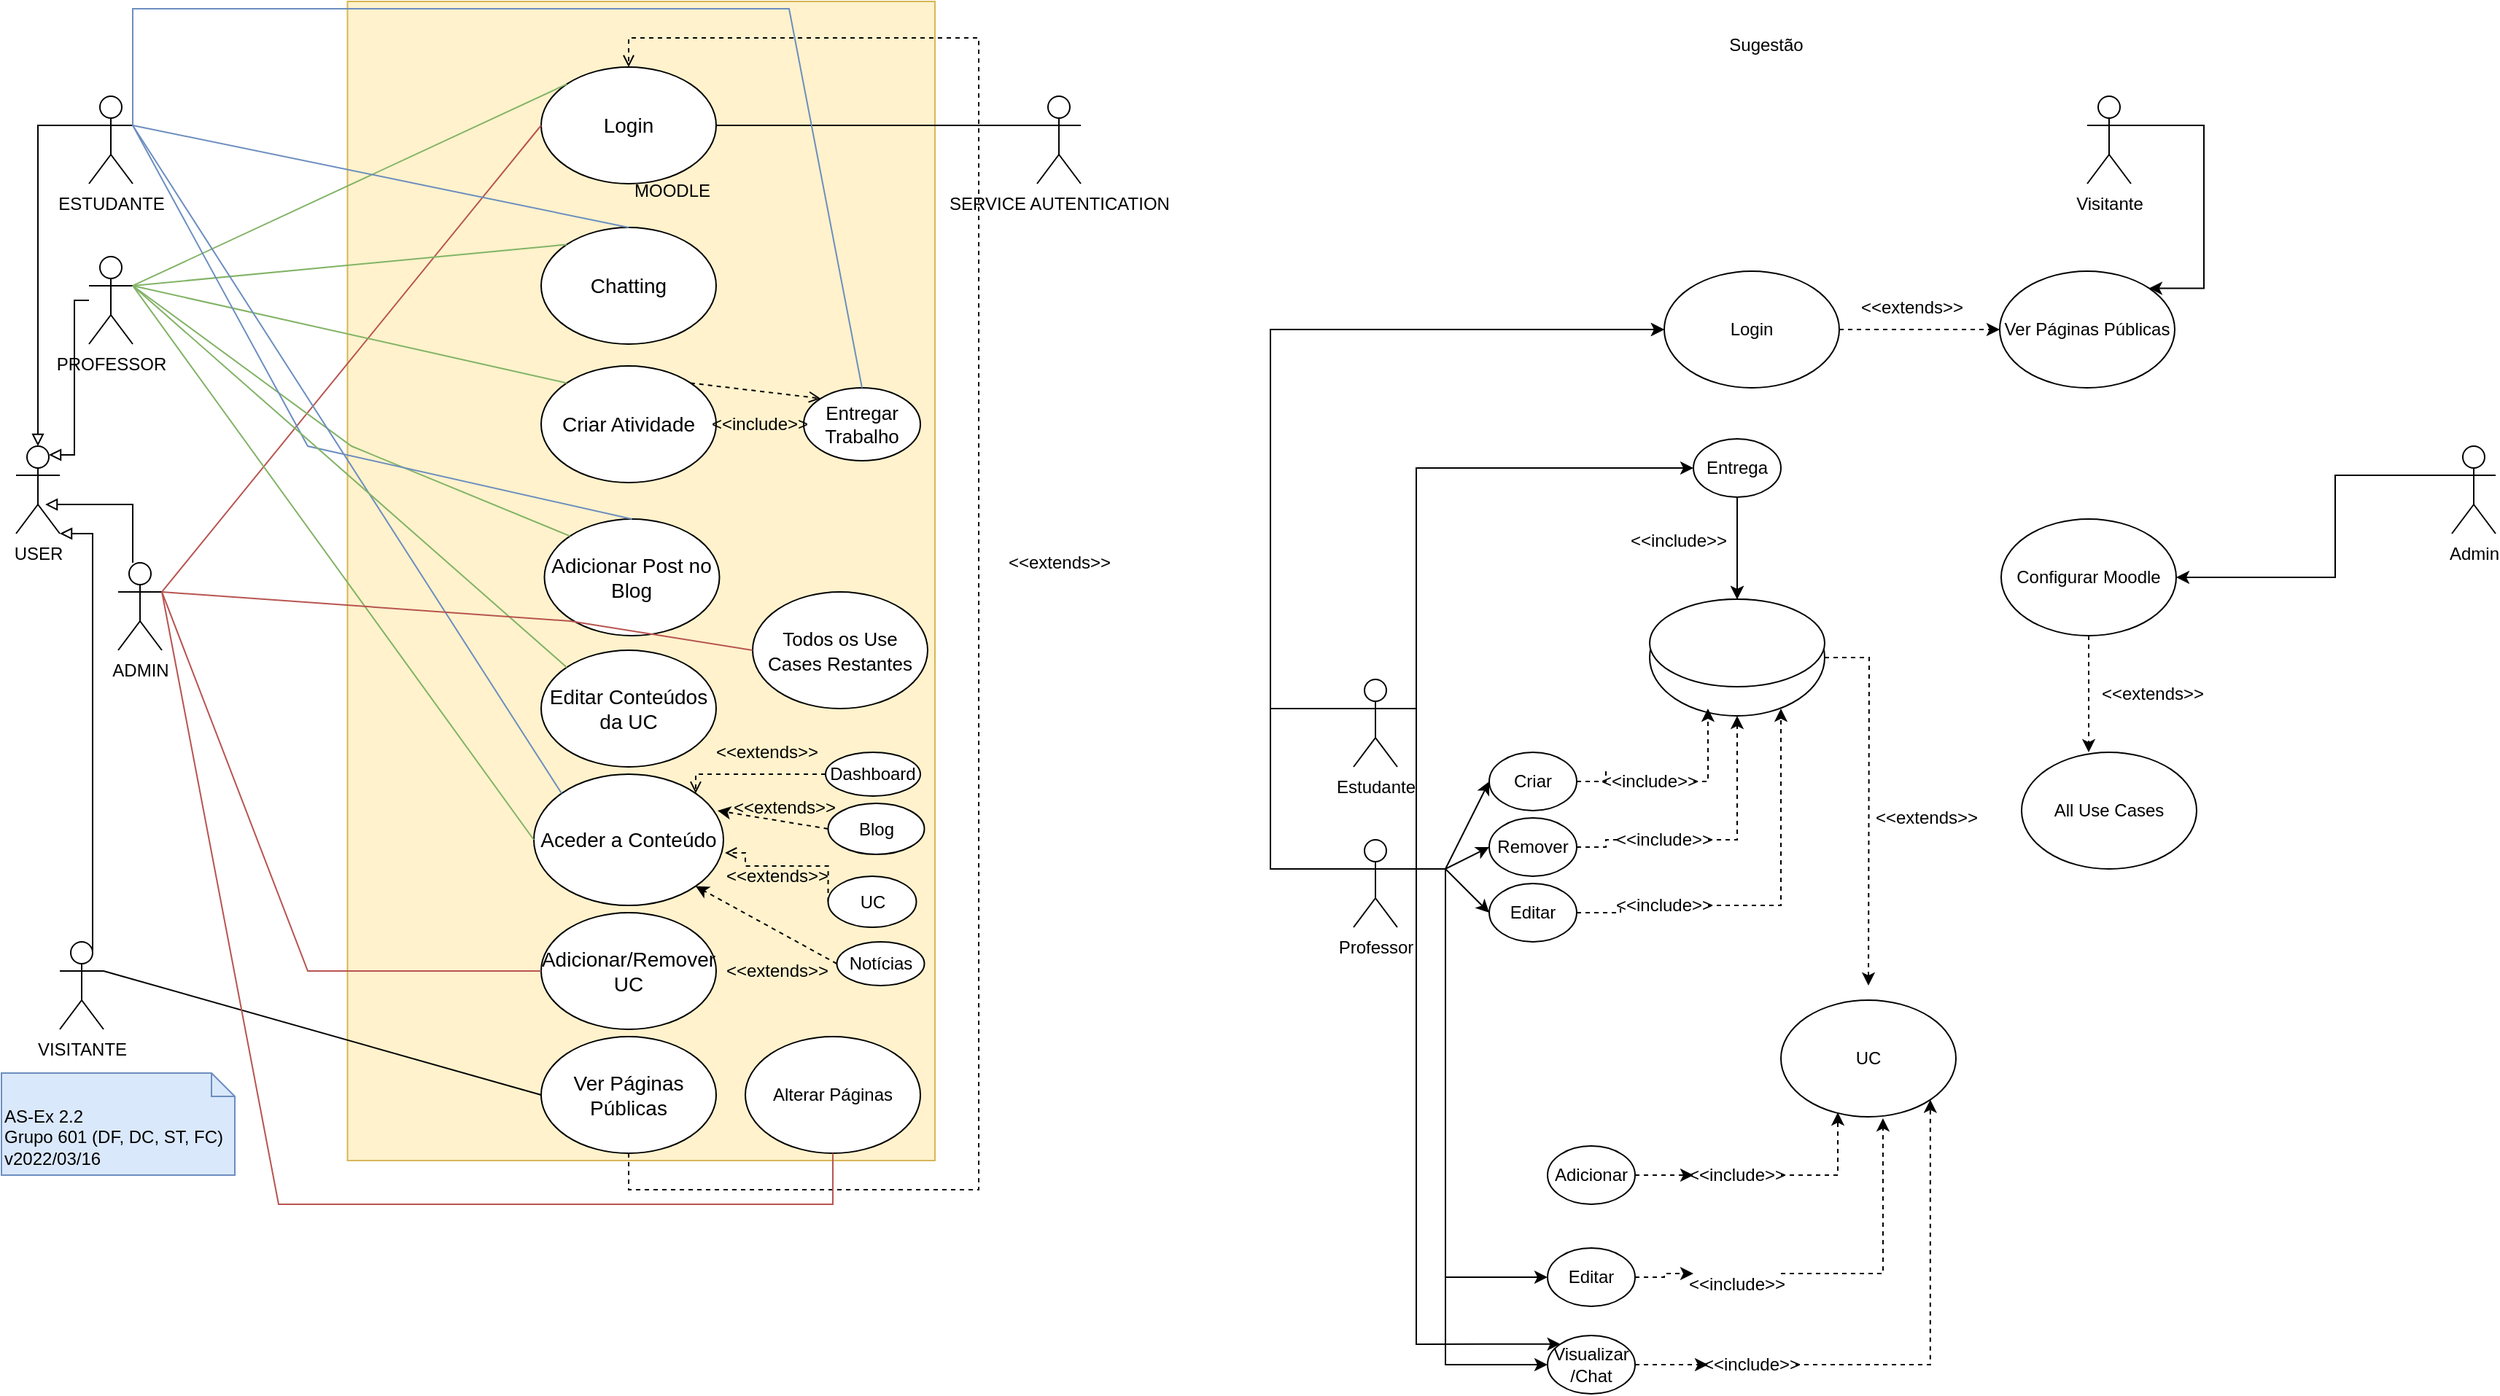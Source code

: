 <mxfile version="17.1.3" type="github" pages="3">
  <diagram id="ZsFzrZRKvcCUiVielLdD" name="2.2">
    <mxGraphModel grid="1" gridSize="10" guides="1" tooltips="1" connect="1" arrows="1" page="1" fold="1" pageScale="1" pageWidth="827" pageHeight="1169" math="0" shadow="0">
      <root>
        <mxCell id="UP4Yo3OlhMsA4k1Xq-gb-0" />
        <mxCell id="UP4Yo3OlhMsA4k1Xq-gb-1" parent="UP4Yo3OlhMsA4k1Xq-gb-0" />
        <mxCell id="fTTnVbKSQJcYZ6omNdEf-8" value="" style="rounded=0;whiteSpace=wrap;html=1;fillColor=#fff2cc;strokeColor=#d6b656;" parent="UP4Yo3OlhMsA4k1Xq-gb-1" vertex="1">
          <mxGeometry x="247.25" y="25" width="402.75" height="795" as="geometry" />
        </mxCell>
        <mxCell id="UP4Yo3OlhMsA4k1Xq-gb-18" value="" style="edgeStyle=orthogonalEdgeStyle;rounded=0;orthogonalLoop=1;jettySize=auto;html=1;endArrow=block;endFill=0;exitX=0;exitY=0.333;exitDx=0;exitDy=0;exitPerimeter=0;" parent="UP4Yo3OlhMsA4k1Xq-gb-1" source="UP4Yo3OlhMsA4k1Xq-gb-6" target="UP4Yo3OlhMsA4k1Xq-gb-14" edge="1">
          <mxGeometry relative="1" as="geometry">
            <mxPoint x="70" y="190.0" as="targetPoint" />
            <Array as="points">
              <mxPoint x="35" y="110" />
            </Array>
          </mxGeometry>
        </mxCell>
        <mxCell id="UP4Yo3OlhMsA4k1Xq-gb-6" value="&lt;div&gt;ESTUDANTE&lt;/div&gt;&lt;div&gt;&lt;br&gt;&lt;/div&gt;" style="shape=umlActor;verticalLabelPosition=bottom;verticalAlign=top;html=1;outlineConnect=0;" parent="UP4Yo3OlhMsA4k1Xq-gb-1" vertex="1">
          <mxGeometry x="70" y="90" width="30" height="60" as="geometry" />
        </mxCell>
        <mxCell id="UP4Yo3OlhMsA4k1Xq-gb-19" value="" style="edgeStyle=orthogonalEdgeStyle;rounded=0;orthogonalLoop=1;jettySize=auto;html=1;endArrow=block;endFill=0;entryX=0.75;entryY=0.1;entryDx=0;entryDy=0;entryPerimeter=0;" parent="UP4Yo3OlhMsA4k1Xq-gb-1" source="UP4Yo3OlhMsA4k1Xq-gb-7" target="UP4Yo3OlhMsA4k1Xq-gb-14" edge="1">
          <mxGeometry relative="1" as="geometry">
            <Array as="points">
              <mxPoint x="60" y="230" />
              <mxPoint x="60" y="336" />
            </Array>
          </mxGeometry>
        </mxCell>
        <mxCell id="UP4Yo3OlhMsA4k1Xq-gb-7" value="&lt;div&gt;PROFESSOR&lt;/div&gt;&lt;div&gt;&lt;br&gt;&lt;/div&gt;" style="shape=umlActor;verticalLabelPosition=bottom;verticalAlign=top;html=1;outlineConnect=0;" parent="UP4Yo3OlhMsA4k1Xq-gb-1" vertex="1">
          <mxGeometry x="70" y="200" width="30" height="60" as="geometry" />
        </mxCell>
        <mxCell id="UP4Yo3OlhMsA4k1Xq-gb-21" value="" style="edgeStyle=orthogonalEdgeStyle;rounded=0;orthogonalLoop=1;jettySize=auto;html=1;entryX=0.667;entryY=0.667;entryDx=0;entryDy=0;entryPerimeter=0;endArrow=block;endFill=0;" parent="UP4Yo3OlhMsA4k1Xq-gb-1" source="UP4Yo3OlhMsA4k1Xq-gb-8" target="UP4Yo3OlhMsA4k1Xq-gb-14" edge="1">
          <mxGeometry relative="1" as="geometry">
            <mxPoint x="60" y="370" as="targetPoint" />
            <Array as="points">
              <mxPoint x="100" y="440" />
              <mxPoint x="100" y="370" />
            </Array>
          </mxGeometry>
        </mxCell>
        <mxCell id="UP4Yo3OlhMsA4k1Xq-gb-8" value="&lt;div&gt;ADMIN&lt;/div&gt;&lt;div&gt;&lt;br&gt;&lt;/div&gt;&lt;div&gt;&lt;br&gt;&lt;/div&gt;" style="shape=umlActor;verticalLabelPosition=bottom;verticalAlign=top;html=1;outlineConnect=0;" parent="UP4Yo3OlhMsA4k1Xq-gb-1" vertex="1">
          <mxGeometry x="90" y="410" width="30" height="60" as="geometry" />
        </mxCell>
        <mxCell id="UP4Yo3OlhMsA4k1Xq-gb-14" value="&lt;div&gt;USER&lt;/div&gt;&lt;div&gt;&lt;br&gt;&lt;/div&gt;" style="shape=umlActor;verticalLabelPosition=bottom;verticalAlign=top;html=1;outlineConnect=0;" parent="UP4Yo3OlhMsA4k1Xq-gb-1" vertex="1">
          <mxGeometry x="20" y="330" width="30" height="60" as="geometry" />
        </mxCell>
        <mxCell id="UP4Yo3OlhMsA4k1Xq-gb-23" value="" style="edgeStyle=orthogonalEdgeStyle;rounded=0;orthogonalLoop=1;jettySize=auto;html=1;entryX=1;entryY=1;entryDx=0;entryDy=0;entryPerimeter=0;endArrow=block;endFill=0;exitX=0.75;exitY=0.1;exitDx=0;exitDy=0;exitPerimeter=0;" parent="UP4Yo3OlhMsA4k1Xq-gb-1" source="UP4Yo3OlhMsA4k1Xq-gb-15" target="UP4Yo3OlhMsA4k1Xq-gb-14" edge="1">
          <mxGeometry relative="1" as="geometry">
            <mxPoint x="70" y="390" as="targetPoint" />
            <Array as="points">
              <mxPoint x="73" y="390" />
            </Array>
          </mxGeometry>
        </mxCell>
        <mxCell id="UP4Yo3OlhMsA4k1Xq-gb-15" value="&lt;div&gt;VISITANTE&lt;/div&gt;&lt;div&gt;&lt;br&gt;&lt;/div&gt;" style="shape=umlActor;verticalLabelPosition=bottom;verticalAlign=top;html=1;outlineConnect=0;" parent="UP4Yo3OlhMsA4k1Xq-gb-1" vertex="1">
          <mxGeometry x="50" y="670" width="30" height="60" as="geometry" />
        </mxCell>
        <mxCell id="UP4Yo3OlhMsA4k1Xq-gb-26" value="&lt;div style=&quot;font-size: 14px&quot;&gt;&lt;font style=&quot;font-size: 14px&quot;&gt;Login&lt;/font&gt;&lt;/div&gt;" style="ellipse;whiteSpace=wrap;html=1;" parent="UP4Yo3OlhMsA4k1Xq-gb-1" vertex="1">
          <mxGeometry x="380" y="70" width="120" height="80" as="geometry" />
        </mxCell>
        <mxCell id="UP4Yo3OlhMsA4k1Xq-gb-27" value="&lt;div&gt;SERVICE AUTENTICATION&lt;/div&gt;&lt;div&gt;&lt;br&gt;&lt;/div&gt;&lt;div&gt;&lt;br&gt;&lt;/div&gt;" style="shape=umlActor;verticalLabelPosition=bottom;verticalAlign=top;html=1;outlineConnect=0;" parent="UP4Yo3OlhMsA4k1Xq-gb-1" vertex="1">
          <mxGeometry x="720" y="90" width="30" height="60" as="geometry" />
        </mxCell>
        <mxCell id="UP4Yo3OlhMsA4k1Xq-gb-35" style="edgeStyle=orthogonalEdgeStyle;rounded=0;orthogonalLoop=1;jettySize=auto;html=1;exitX=0.5;exitY=1;exitDx=0;exitDy=0;endArrow=block;endFill=0;" parent="UP4Yo3OlhMsA4k1Xq-gb-1" edge="1">
          <mxGeometry relative="1" as="geometry">
            <mxPoint x="450" y="690" as="sourcePoint" />
            <mxPoint x="450" y="690" as="targetPoint" />
          </mxGeometry>
        </mxCell>
        <mxCell id="UP4Yo3OlhMsA4k1Xq-gb-40" value="" style="endArrow=none;html=1;rounded=0;exitX=0;exitY=0.333;exitDx=0;exitDy=0;exitPerimeter=0;entryX=1;entryY=0.5;entryDx=0;entryDy=0;" parent="UP4Yo3OlhMsA4k1Xq-gb-1" source="UP4Yo3OlhMsA4k1Xq-gb-27" target="UP4Yo3OlhMsA4k1Xq-gb-26" edge="1">
          <mxGeometry width="50" height="50" relative="1" as="geometry">
            <mxPoint x="420" y="330" as="sourcePoint" />
            <mxPoint x="620" y="130" as="targetPoint" />
          </mxGeometry>
        </mxCell>
        <mxCell id="UP4Yo3OlhMsA4k1Xq-gb-41" value="&lt;font style=&quot;font-size: 14px&quot;&gt;Chatting&lt;/font&gt;" style="ellipse;whiteSpace=wrap;html=1;" parent="UP4Yo3OlhMsA4k1Xq-gb-1" vertex="1">
          <mxGeometry x="380" y="180" width="120" height="80" as="geometry" />
        </mxCell>
        <mxCell id="UP4Yo3OlhMsA4k1Xq-gb-45" value="&lt;font style=&quot;font-size: 14px&quot;&gt;Adicionar/Remover UC&lt;/font&gt;" style="ellipse;whiteSpace=wrap;html=1;" parent="UP4Yo3OlhMsA4k1Xq-gb-1" vertex="1">
          <mxGeometry x="380" y="650" width="120" height="80" as="geometry" />
        </mxCell>
        <mxCell id="UP4Yo3OlhMsA4k1Xq-gb-47" value="&lt;font style=&quot;font-size: 14px&quot;&gt;Criar Atividade&lt;/font&gt;" style="ellipse;whiteSpace=wrap;html=1;" parent="UP4Yo3OlhMsA4k1Xq-gb-1" vertex="1">
          <mxGeometry x="380" y="275" width="120" height="80" as="geometry" />
        </mxCell>
        <mxCell id="NE406sWtpY1XX2G0X9Dz-15" style="edgeStyle=orthogonalEdgeStyle;rounded=0;orthogonalLoop=1;jettySize=auto;html=1;exitX=0.5;exitY=1;exitDx=0;exitDy=0;entryX=0.5;entryY=0;entryDx=0;entryDy=0;fontSize=12;startArrow=none;startFill=0;dashed=1;endArrow=open;endFill=0;" edge="1" parent="UP4Yo3OlhMsA4k1Xq-gb-1" source="PwPBh16QIGrt9KHHgwcV-0" target="UP4Yo3OlhMsA4k1Xq-gb-26">
          <mxGeometry relative="1" as="geometry">
            <Array as="points">
              <mxPoint x="440" y="840" />
              <mxPoint x="680" y="840" />
              <mxPoint x="680" y="50" />
              <mxPoint x="440" y="50" />
            </Array>
          </mxGeometry>
        </mxCell>
        <mxCell id="PwPBh16QIGrt9KHHgwcV-0" value="&lt;div style=&quot;font-size: 14px&quot;&gt;&lt;font style=&quot;font-size: 14px&quot;&gt;Ver Páginas Públicas&lt;/font&gt;&lt;/div&gt;" style="ellipse;whiteSpace=wrap;html=1;" parent="UP4Yo3OlhMsA4k1Xq-gb-1" vertex="1">
          <mxGeometry x="380" y="735" width="120" height="80" as="geometry" />
        </mxCell>
        <mxCell id="PwPBh16QIGrt9KHHgwcV-4" value="&lt;font style=&quot;font-size: 13px&quot;&gt;Entregar Trabalho&lt;/font&gt;" style="ellipse;whiteSpace=wrap;html=1;" parent="UP4Yo3OlhMsA4k1Xq-gb-1" vertex="1">
          <mxGeometry x="560" y="290" width="80" height="50" as="geometry" />
        </mxCell>
        <mxCell id="fTTnVbKSQJcYZ6omNdEf-0" value="" style="endArrow=open;html=1;rounded=0;exitX=1;exitY=0;exitDx=0;exitDy=0;entryX=0;entryY=0;entryDx=0;entryDy=0;endFill=0;dashed=1;startArrow=none;" parent="UP4Yo3OlhMsA4k1Xq-gb-1" source="UP4Yo3OlhMsA4k1Xq-gb-47" target="PwPBh16QIGrt9KHHgwcV-4" edge="1">
          <mxGeometry width="50" height="50" relative="1" as="geometry">
            <mxPoint x="430.0" y="340" as="sourcePoint" />
            <mxPoint x="500" y="370" as="targetPoint" />
          </mxGeometry>
        </mxCell>
        <mxCell id="fTTnVbKSQJcYZ6omNdEf-7" value="&lt;font style=&quot;font-size: 14px&quot;&gt;Aceder a Conteúdo&lt;/font&gt;" style="ellipse;whiteSpace=wrap;html=1;" parent="UP4Yo3OlhMsA4k1Xq-gb-1" vertex="1">
          <mxGeometry x="375" y="555" width="130" height="90" as="geometry" />
        </mxCell>
        <mxCell id="fTTnVbKSQJcYZ6omNdEf-12" value="&lt;div&gt;&amp;lt;&amp;lt;include&amp;gt;&amp;gt;&lt;/div&gt;" style="text;html=1;strokeColor=none;fillColor=none;align=center;verticalAlign=middle;whiteSpace=wrap;rounded=0;" parent="UP4Yo3OlhMsA4k1Xq-gb-1" vertex="1">
          <mxGeometry x="500" y="300" width="60" height="30" as="geometry" />
        </mxCell>
        <mxCell id="fTTnVbKSQJcYZ6omNdEf-14" value="&lt;font style=&quot;font-size: 14px&quot;&gt;Adicionar Post no Blog&lt;/font&gt;" style="ellipse;whiteSpace=wrap;html=1;" parent="UP4Yo3OlhMsA4k1Xq-gb-1" vertex="1">
          <mxGeometry x="382.25" y="380" width="120" height="80" as="geometry" />
        </mxCell>
        <mxCell id="fTTnVbKSQJcYZ6omNdEf-18" value="&lt;div&gt;Alterar Páginas &lt;br&gt;&lt;/div&gt;" style="ellipse;whiteSpace=wrap;html=1;" parent="UP4Yo3OlhMsA4k1Xq-gb-1" vertex="1">
          <mxGeometry x="520" y="735" width="120" height="80" as="geometry" />
        </mxCell>
        <mxCell id="fTTnVbKSQJcYZ6omNdEf-19" value="" style="endArrow=none;html=1;rounded=0;exitX=1;exitY=0.333;exitDx=0;exitDy=0;exitPerimeter=0;entryX=0;entryY=0.5;entryDx=0;entryDy=0;" parent="UP4Yo3OlhMsA4k1Xq-gb-1" source="UP4Yo3OlhMsA4k1Xq-gb-15" target="PwPBh16QIGrt9KHHgwcV-0" edge="1">
          <mxGeometry width="50" height="50" relative="1" as="geometry">
            <mxPoint x="480" y="460" as="sourcePoint" />
            <mxPoint x="530" y="410" as="targetPoint" />
          </mxGeometry>
        </mxCell>
        <mxCell id="fTTnVbKSQJcYZ6omNdEf-20" value="" style="endArrow=none;html=1;rounded=0;entryX=0.5;entryY=1;entryDx=0;entryDy=0;exitX=1;exitY=0.333;exitDx=0;exitDy=0;exitPerimeter=0;fillColor=#f8cecc;gradientColor=#ea6b66;strokeColor=#b85450;" parent="UP4Yo3OlhMsA4k1Xq-gb-1" source="UP4Yo3OlhMsA4k1Xq-gb-8" target="fTTnVbKSQJcYZ6omNdEf-18" edge="1">
          <mxGeometry width="50" height="50" relative="1" as="geometry">
            <mxPoint x="130" y="460" as="sourcePoint" />
            <mxPoint x="590" y="810" as="targetPoint" />
            <Array as="points">
              <mxPoint x="200" y="850" />
              <mxPoint x="580" y="850" />
            </Array>
          </mxGeometry>
        </mxCell>
        <mxCell id="fTTnVbKSQJcYZ6omNdEf-22" value="" style="endArrow=none;html=1;rounded=0;exitX=1;exitY=0.333;exitDx=0;exitDy=0;exitPerimeter=0;entryX=0;entryY=0;entryDx=0;entryDy=0;fillColor=#d5e8d4;strokeColor=#82b366;" parent="UP4Yo3OlhMsA4k1Xq-gb-1" source="UP4Yo3OlhMsA4k1Xq-gb-7" target="UP4Yo3OlhMsA4k1Xq-gb-26" edge="1">
          <mxGeometry width="50" height="50" relative="1" as="geometry">
            <mxPoint x="480" y="460" as="sourcePoint" />
            <mxPoint x="200" y="130" as="targetPoint" />
            <Array as="points" />
          </mxGeometry>
        </mxCell>
        <mxCell id="fTTnVbKSQJcYZ6omNdEf-23" value="" style="endArrow=none;html=1;rounded=0;exitX=1;exitY=0.333;exitDx=0;exitDy=0;exitPerimeter=0;entryX=0;entryY=0.5;entryDx=0;entryDy=0;endFill=0;fillColor=#f8cecc;strokeColor=#b85450;gradientColor=#ea6b66;" parent="UP4Yo3OlhMsA4k1Xq-gb-1" source="UP4Yo3OlhMsA4k1Xq-gb-8" target="UP4Yo3OlhMsA4k1Xq-gb-26" edge="1">
          <mxGeometry width="50" height="50" relative="1" as="geometry">
            <mxPoint x="480" y="460" as="sourcePoint" />
            <mxPoint x="530" y="410" as="targetPoint" />
            <Array as="points" />
          </mxGeometry>
        </mxCell>
        <mxCell id="fTTnVbKSQJcYZ6omNdEf-24" value="" style="endArrow=none;html=1;rounded=0;exitX=1;exitY=0.333;exitDx=0;exitDy=0;exitPerimeter=0;entryX=0.5;entryY=0;entryDx=0;entryDy=0;fillColor=#dae8fc;strokeColor=#6c8ebf;" parent="UP4Yo3OlhMsA4k1Xq-gb-1" source="UP4Yo3OlhMsA4k1Xq-gb-6" target="UP4Yo3OlhMsA4k1Xq-gb-41" edge="1">
          <mxGeometry width="50" height="50" relative="1" as="geometry">
            <mxPoint x="480" y="460" as="sourcePoint" />
            <mxPoint x="530" y="410" as="targetPoint" />
            <Array as="points" />
          </mxGeometry>
        </mxCell>
        <mxCell id="fTTnVbKSQJcYZ6omNdEf-25" value="" style="endArrow=none;html=1;rounded=0;exitX=1;exitY=0.333;exitDx=0;exitDy=0;exitPerimeter=0;entryX=0;entryY=0;entryDx=0;entryDy=0;fillColor=#d5e8d4;strokeColor=#82b366;" parent="UP4Yo3OlhMsA4k1Xq-gb-1" source="UP4Yo3OlhMsA4k1Xq-gb-7" target="UP4Yo3OlhMsA4k1Xq-gb-41" edge="1">
          <mxGeometry width="50" height="50" relative="1" as="geometry">
            <mxPoint x="480" y="460" as="sourcePoint" />
            <mxPoint x="530" y="410" as="targetPoint" />
          </mxGeometry>
        </mxCell>
        <mxCell id="fTTnVbKSQJcYZ6omNdEf-26" value="" style="endArrow=none;html=1;rounded=0;exitX=1;exitY=0.333;exitDx=0;exitDy=0;exitPerimeter=0;entryX=0;entryY=0;entryDx=0;entryDy=0;fillColor=#d5e8d4;strokeColor=#82b366;" parent="UP4Yo3OlhMsA4k1Xq-gb-1" source="UP4Yo3OlhMsA4k1Xq-gb-7" target="UP4Yo3OlhMsA4k1Xq-gb-47" edge="1">
          <mxGeometry width="50" height="50" relative="1" as="geometry">
            <mxPoint x="480" y="460" as="sourcePoint" />
            <mxPoint x="530" y="410" as="targetPoint" />
            <Array as="points" />
          </mxGeometry>
        </mxCell>
        <mxCell id="fTTnVbKSQJcYZ6omNdEf-28" value="" style="endArrow=none;html=1;rounded=0;exitX=1;exitY=0.333;exitDx=0;exitDy=0;exitPerimeter=0;entryX=0.5;entryY=0;entryDx=0;entryDy=0;fillColor=#dae8fc;strokeColor=#6c8ebf;" parent="UP4Yo3OlhMsA4k1Xq-gb-1" source="UP4Yo3OlhMsA4k1Xq-gb-6" target="PwPBh16QIGrt9KHHgwcV-4" edge="1">
          <mxGeometry width="50" height="50" relative="1" as="geometry">
            <mxPoint x="480" y="460" as="sourcePoint" />
            <mxPoint x="530" y="410" as="targetPoint" />
            <Array as="points">
              <mxPoint x="100" y="30" />
              <mxPoint x="550" y="30" />
            </Array>
          </mxGeometry>
        </mxCell>
        <mxCell id="dUWOUG_5hRcv393LYChC-0" value="AS-Ex 2.2&lt;br&gt;Grupo 601 (DF, DC, ST, FC)&lt;br&gt;v2022/03/16" style="shape=note2;boundedLbl=1;whiteSpace=wrap;html=1;size=16;verticalAlign=top;align=left;fillColor=#dae8fc;strokeColor=#6c8ebf;" parent="UP4Yo3OlhMsA4k1Xq-gb-1" vertex="1">
          <mxGeometry x="10" y="760" width="160" height="70" as="geometry" />
        </mxCell>
        <mxCell id="T3qlgZqWturty6qfCCbF-9" style="edgeStyle=orthogonalEdgeStyle;rounded=0;orthogonalLoop=1;jettySize=auto;html=1;exitX=0.5;exitY=1;exitDx=0;exitDy=0;dashed=1;entryX=0.5;entryY=0;entryDx=0;entryDy=0;" parent="UP4Yo3OlhMsA4k1Xq-gb-1" source="T3qlgZqWturty6qfCCbF-6" target="T3qlgZqWturty6qfCCbF-0" edge="1">
          <mxGeometry relative="1" as="geometry">
            <mxPoint x="1240" y="410" as="targetPoint" />
          </mxGeometry>
        </mxCell>
        <mxCell id="0qWbnzSFQ5Ne_E76nJaH-1" style="edgeStyle=orthogonalEdgeStyle;rounded=0;orthogonalLoop=1;jettySize=auto;html=1;exitX=1;exitY=0.5;exitDx=0;exitDy=0;dashed=1;" parent="UP4Yo3OlhMsA4k1Xq-gb-1" source="T3qlgZqWturty6qfCCbF-0" edge="1">
          <mxGeometry relative="1" as="geometry">
            <mxPoint x="1290" y="700" as="targetPoint" />
          </mxGeometry>
        </mxCell>
        <mxCell id="T3qlgZqWturty6qfCCbF-0" value="Actividade/Trabalho" style="ellipse;whiteSpace=wrap;html=1;" parent="UP4Yo3OlhMsA4k1Xq-gb-1" vertex="1">
          <mxGeometry x="1140" y="435" width="120" height="80" as="geometry" />
        </mxCell>
        <mxCell id="T3qlgZqWturty6qfCCbF-12" style="edgeStyle=orthogonalEdgeStyle;rounded=0;orthogonalLoop=1;jettySize=auto;html=1;exitX=1;exitY=0.5;exitDx=0;exitDy=0;entryX=0.333;entryY=0.938;entryDx=0;entryDy=0;entryPerimeter=0;dashed=1;startArrow=none;" parent="UP4Yo3OlhMsA4k1Xq-gb-1" source="T3qlgZqWturty6qfCCbF-19" target="T3qlgZqWturty6qfCCbF-0" edge="1">
          <mxGeometry relative="1" as="geometry">
            <Array as="points">
              <mxPoint x="1180" y="560" />
            </Array>
          </mxGeometry>
        </mxCell>
        <mxCell id="T3qlgZqWturty6qfCCbF-1" value="Criar" style="ellipse;whiteSpace=wrap;html=1;" parent="UP4Yo3OlhMsA4k1Xq-gb-1" vertex="1">
          <mxGeometry x="1030" y="540" width="60" height="40" as="geometry" />
        </mxCell>
        <mxCell id="T3qlgZqWturty6qfCCbF-13" style="edgeStyle=orthogonalEdgeStyle;rounded=0;orthogonalLoop=1;jettySize=auto;html=1;exitX=1;exitY=0.5;exitDx=0;exitDy=0;dashed=1;startArrow=none;" parent="UP4Yo3OlhMsA4k1Xq-gb-1" source="T3qlgZqWturty6qfCCbF-17" target="T3qlgZqWturty6qfCCbF-0" edge="1">
          <mxGeometry relative="1" as="geometry" />
        </mxCell>
        <mxCell id="T3qlgZqWturty6qfCCbF-2" value="Remover" style="ellipse;whiteSpace=wrap;html=1;" parent="UP4Yo3OlhMsA4k1Xq-gb-1" vertex="1">
          <mxGeometry x="1030" y="585" width="60" height="40" as="geometry" />
        </mxCell>
        <mxCell id="T3qlgZqWturty6qfCCbF-14" style="edgeStyle=orthogonalEdgeStyle;rounded=0;orthogonalLoop=1;jettySize=auto;html=1;exitX=1;exitY=0.5;exitDx=0;exitDy=0;entryX=0.75;entryY=0.938;entryDx=0;entryDy=0;entryPerimeter=0;dashed=1;startArrow=none;" parent="UP4Yo3OlhMsA4k1Xq-gb-1" source="T3qlgZqWturty6qfCCbF-15" target="T3qlgZqWturty6qfCCbF-0" edge="1">
          <mxGeometry relative="1" as="geometry" />
        </mxCell>
        <mxCell id="T3qlgZqWturty6qfCCbF-3" value="Editar" style="ellipse;whiteSpace=wrap;html=1;" parent="UP4Yo3OlhMsA4k1Xq-gb-1" vertex="1">
          <mxGeometry x="1030" y="630" width="60" height="40" as="geometry" />
        </mxCell>
        <mxCell id="bvghMZhqzHV3HRND65Uq-1" value="" style="edgeStyle=orthogonalEdgeStyle;rounded=0;orthogonalLoop=1;jettySize=auto;html=1;" edge="1" parent="UP4Yo3OlhMsA4k1Xq-gb-1" source="T3qlgZqWturty6qfCCbF-6" target="bvghMZhqzHV3HRND65Uq-0">
          <mxGeometry relative="1" as="geometry" />
        </mxCell>
        <mxCell id="T3qlgZqWturty6qfCCbF-6" value="Entrega" style="ellipse;whiteSpace=wrap;html=1;" parent="UP4Yo3OlhMsA4k1Xq-gb-1" vertex="1">
          <mxGeometry x="1170" y="325" width="60" height="40" as="geometry" />
        </mxCell>
        <mxCell id="T3qlgZqWturty6qfCCbF-15" value="&lt;div&gt;&amp;lt;&amp;lt;include&amp;gt;&amp;gt;&lt;/div&gt;" style="text;html=1;strokeColor=none;fillColor=none;align=center;verticalAlign=middle;whiteSpace=wrap;rounded=0;" parent="UP4Yo3OlhMsA4k1Xq-gb-1" vertex="1">
          <mxGeometry x="1120" y="630" width="60" height="30" as="geometry" />
        </mxCell>
        <mxCell id="T3qlgZqWturty6qfCCbF-16" value="" style="edgeStyle=orthogonalEdgeStyle;rounded=0;orthogonalLoop=1;jettySize=auto;html=1;exitX=1;exitY=0.5;exitDx=0;exitDy=0;dashed=1;endArrow=none;entryX=0;entryY=0.5;entryDx=0;entryDy=0;" parent="UP4Yo3OlhMsA4k1Xq-gb-1" source="T3qlgZqWturty6qfCCbF-3" target="T3qlgZqWturty6qfCCbF-15" edge="1">
          <mxGeometry relative="1" as="geometry">
            <mxPoint x="1090" y="650" as="sourcePoint" />
            <mxPoint x="1110" y="700" as="targetPoint" />
            <Array as="points">
              <mxPoint x="1120" y="650" />
            </Array>
          </mxGeometry>
        </mxCell>
        <mxCell id="T3qlgZqWturty6qfCCbF-17" value="&lt;div&gt;&amp;lt;&amp;lt;include&amp;gt;&amp;gt;&lt;/div&gt;" style="text;html=1;strokeColor=none;fillColor=none;align=center;verticalAlign=middle;whiteSpace=wrap;rounded=0;" parent="UP4Yo3OlhMsA4k1Xq-gb-1" vertex="1">
          <mxGeometry x="1120" y="585" width="60" height="30" as="geometry" />
        </mxCell>
        <mxCell id="T3qlgZqWturty6qfCCbF-18" value="" style="edgeStyle=orthogonalEdgeStyle;rounded=0;orthogonalLoop=1;jettySize=auto;html=1;exitX=1;exitY=0.5;exitDx=0;exitDy=0;dashed=1;endArrow=none;" parent="UP4Yo3OlhMsA4k1Xq-gb-1" source="T3qlgZqWturty6qfCCbF-2" target="T3qlgZqWturty6qfCCbF-17" edge="1">
          <mxGeometry relative="1" as="geometry">
            <mxPoint x="1090" y="605" as="sourcePoint" />
            <mxPoint x="1200" y="515" as="targetPoint" />
          </mxGeometry>
        </mxCell>
        <mxCell id="T3qlgZqWturty6qfCCbF-19" value="&lt;div&gt;&amp;lt;&amp;lt;include&amp;gt;&amp;gt;&lt;/div&gt;" style="text;html=1;strokeColor=none;fillColor=none;align=center;verticalAlign=middle;whiteSpace=wrap;rounded=0;" parent="UP4Yo3OlhMsA4k1Xq-gb-1" vertex="1">
          <mxGeometry x="1110" y="545" width="60" height="30" as="geometry" />
        </mxCell>
        <mxCell id="T3qlgZqWturty6qfCCbF-20" value="" style="edgeStyle=orthogonalEdgeStyle;rounded=0;orthogonalLoop=1;jettySize=auto;html=1;exitX=1;exitY=0.5;exitDx=0;exitDy=0;entryX=0;entryY=0.25;entryDx=0;entryDy=0;dashed=1;endArrow=none;" parent="UP4Yo3OlhMsA4k1Xq-gb-1" source="T3qlgZqWturty6qfCCbF-1" target="T3qlgZqWturty6qfCCbF-19" edge="1">
          <mxGeometry relative="1" as="geometry">
            <mxPoint x="1090" y="560" as="sourcePoint" />
            <mxPoint x="1179.96" y="510.04" as="targetPoint" />
          </mxGeometry>
        </mxCell>
        <mxCell id="T3qlgZqWturty6qfCCbF-22" value="&lt;div&gt;&amp;lt;&amp;lt;include&amp;gt;&amp;gt;&lt;/div&gt;" style="text;html=1;strokeColor=none;fillColor=none;align=center;verticalAlign=middle;whiteSpace=wrap;rounded=0;" parent="UP4Yo3OlhMsA4k1Xq-gb-1" vertex="1">
          <mxGeometry x="1130" y="380" width="60" height="30" as="geometry" />
        </mxCell>
        <mxCell id="T3qlgZqWturty6qfCCbF-26" value="Sugestão" style="text;html=1;strokeColor=none;fillColor=none;align=center;verticalAlign=middle;whiteSpace=wrap;rounded=0;" parent="UP4Yo3OlhMsA4k1Xq-gb-1" vertex="1">
          <mxGeometry x="1190" y="40" width="60" height="30" as="geometry" />
        </mxCell>
        <mxCell id="MWUGo0jnujCLbrWSjQaq-0" value="UC" style="ellipse;whiteSpace=wrap;html=1;" parent="UP4Yo3OlhMsA4k1Xq-gb-1" vertex="1">
          <mxGeometry x="1230" y="710" width="120" height="80" as="geometry" />
        </mxCell>
        <mxCell id="MWUGo0jnujCLbrWSjQaq-5" style="edgeStyle=orthogonalEdgeStyle;rounded=0;orthogonalLoop=1;jettySize=auto;html=1;exitX=1;exitY=0.5;exitDx=0;exitDy=0;entryX=0;entryY=0.5;entryDx=0;entryDy=0;dashed=1;" parent="UP4Yo3OlhMsA4k1Xq-gb-1" source="MWUGo0jnujCLbrWSjQaq-1" target="MWUGo0jnujCLbrWSjQaq-4" edge="1">
          <mxGeometry relative="1" as="geometry" />
        </mxCell>
        <mxCell id="MWUGo0jnujCLbrWSjQaq-1" value="Adicionar" style="ellipse;whiteSpace=wrap;html=1;" parent="UP4Yo3OlhMsA4k1Xq-gb-1" vertex="1">
          <mxGeometry x="1070" y="810" width="60" height="40" as="geometry" />
        </mxCell>
        <mxCell id="MWUGo0jnujCLbrWSjQaq-7" style="edgeStyle=orthogonalEdgeStyle;rounded=0;orthogonalLoop=1;jettySize=auto;html=1;exitX=1;exitY=0.5;exitDx=0;exitDy=0;entryX=0;entryY=0.25;entryDx=0;entryDy=0;dashed=1;" parent="UP4Yo3OlhMsA4k1Xq-gb-1" source="MWUGo0jnujCLbrWSjQaq-2" target="MWUGo0jnujCLbrWSjQaq-3" edge="1">
          <mxGeometry relative="1" as="geometry" />
        </mxCell>
        <mxCell id="MWUGo0jnujCLbrWSjQaq-2" value="Editar" style="ellipse;whiteSpace=wrap;html=1;" parent="UP4Yo3OlhMsA4k1Xq-gb-1" vertex="1">
          <mxGeometry x="1070" y="880" width="60" height="40" as="geometry" />
        </mxCell>
        <mxCell id="MWUGo0jnujCLbrWSjQaq-8" style="edgeStyle=orthogonalEdgeStyle;rounded=0;orthogonalLoop=1;jettySize=auto;html=1;exitX=1;exitY=0.25;exitDx=0;exitDy=0;entryX=0.583;entryY=1.013;entryDx=0;entryDy=0;entryPerimeter=0;dashed=1;" parent="UP4Yo3OlhMsA4k1Xq-gb-1" source="MWUGo0jnujCLbrWSjQaq-3" target="MWUGo0jnujCLbrWSjQaq-0" edge="1">
          <mxGeometry relative="1" as="geometry" />
        </mxCell>
        <mxCell id="MWUGo0jnujCLbrWSjQaq-3" value="&lt;div&gt;&amp;lt;&amp;lt;include&amp;gt;&amp;gt;&lt;/div&gt;" style="text;html=1;strokeColor=none;fillColor=none;align=center;verticalAlign=middle;whiteSpace=wrap;rounded=0;" parent="UP4Yo3OlhMsA4k1Xq-gb-1" vertex="1">
          <mxGeometry x="1170" y="890" width="60" height="30" as="geometry" />
        </mxCell>
        <mxCell id="MWUGo0jnujCLbrWSjQaq-6" style="edgeStyle=orthogonalEdgeStyle;rounded=0;orthogonalLoop=1;jettySize=auto;html=1;exitX=1;exitY=0.5;exitDx=0;exitDy=0;entryX=0.325;entryY=0.963;entryDx=0;entryDy=0;entryPerimeter=0;dashed=1;" parent="UP4Yo3OlhMsA4k1Xq-gb-1" source="MWUGo0jnujCLbrWSjQaq-4" target="MWUGo0jnujCLbrWSjQaq-0" edge="1">
          <mxGeometry relative="1" as="geometry" />
        </mxCell>
        <mxCell id="MWUGo0jnujCLbrWSjQaq-4" value="&lt;div&gt;&amp;lt;&amp;lt;include&amp;gt;&amp;gt;&lt;/div&gt;" style="text;html=1;strokeColor=none;fillColor=none;align=center;verticalAlign=middle;whiteSpace=wrap;rounded=0;" parent="UP4Yo3OlhMsA4k1Xq-gb-1" vertex="1">
          <mxGeometry x="1170" y="815" width="60" height="30" as="geometry" />
        </mxCell>
        <mxCell id="MWUGo0jnujCLbrWSjQaq-11" style="edgeStyle=orthogonalEdgeStyle;rounded=0;orthogonalLoop=1;jettySize=auto;html=1;exitX=1;exitY=0.5;exitDx=0;exitDy=0;dashed=1;" parent="UP4Yo3OlhMsA4k1Xq-gb-1" source="MWUGo0jnujCLbrWSjQaq-9" target="MWUGo0jnujCLbrWSjQaq-10" edge="1">
          <mxGeometry relative="1" as="geometry" />
        </mxCell>
        <mxCell id="MWUGo0jnujCLbrWSjQaq-9" value="Visualizar&lt;br&gt;/Chat" style="ellipse;whiteSpace=wrap;html=1;" parent="UP4Yo3OlhMsA4k1Xq-gb-1" vertex="1">
          <mxGeometry x="1070" y="940" width="60" height="40" as="geometry" />
        </mxCell>
        <mxCell id="MWUGo0jnujCLbrWSjQaq-12" style="edgeStyle=orthogonalEdgeStyle;rounded=0;orthogonalLoop=1;jettySize=auto;html=1;exitX=1;exitY=0.5;exitDx=0;exitDy=0;entryX=1;entryY=1;entryDx=0;entryDy=0;dashed=1;" parent="UP4Yo3OlhMsA4k1Xq-gb-1" source="MWUGo0jnujCLbrWSjQaq-10" target="MWUGo0jnujCLbrWSjQaq-0" edge="1">
          <mxGeometry relative="1" as="geometry" />
        </mxCell>
        <mxCell id="MWUGo0jnujCLbrWSjQaq-10" value="&lt;div&gt;&amp;lt;&amp;lt;include&amp;gt;&amp;gt;&lt;/div&gt;" style="text;html=1;strokeColor=none;fillColor=none;align=center;verticalAlign=middle;whiteSpace=wrap;rounded=0;" parent="UP4Yo3OlhMsA4k1Xq-gb-1" vertex="1">
          <mxGeometry x="1180" y="945" width="60" height="30" as="geometry" />
        </mxCell>
        <mxCell id="0qWbnzSFQ5Ne_E76nJaH-2" value="&lt;div&gt;&amp;lt;&amp;lt;extends&amp;gt;&amp;gt;&lt;/div&gt;" style="text;html=1;strokeColor=none;fillColor=none;align=center;verticalAlign=middle;whiteSpace=wrap;rounded=0;" parent="UP4Yo3OlhMsA4k1Xq-gb-1" vertex="1">
          <mxGeometry x="1300" y="570" width="60" height="30" as="geometry" />
        </mxCell>
        <mxCell id="scZpDJsDqmAjqhoiiD4B-27" style="edgeStyle=none;rounded=0;orthogonalLoop=1;jettySize=auto;html=1;exitX=1;exitY=0.5;exitDx=0;exitDy=0;entryX=0;entryY=0.5;entryDx=0;entryDy=0;dashed=1;" parent="UP4Yo3OlhMsA4k1Xq-gb-1" source="scZpDJsDqmAjqhoiiD4B-0" target="scZpDJsDqmAjqhoiiD4B-1" edge="1">
          <mxGeometry relative="1" as="geometry" />
        </mxCell>
        <mxCell id="scZpDJsDqmAjqhoiiD4B-0" value="&lt;div&gt;Login&lt;/div&gt;" style="ellipse;whiteSpace=wrap;html=1;" parent="UP4Yo3OlhMsA4k1Xq-gb-1" vertex="1">
          <mxGeometry x="1150" y="210" width="120" height="80" as="geometry" />
        </mxCell>
        <mxCell id="scZpDJsDqmAjqhoiiD4B-1" value="&lt;div&gt;Ver Páginas Públicas&lt;/div&gt;" style="ellipse;whiteSpace=wrap;html=1;" parent="UP4Yo3OlhMsA4k1Xq-gb-1" vertex="1">
          <mxGeometry x="1380" y="210" width="120" height="80" as="geometry" />
        </mxCell>
        <mxCell id="scZpDJsDqmAjqhoiiD4B-29" style="edgeStyle=none;rounded=0;orthogonalLoop=1;jettySize=auto;html=1;exitX=0.5;exitY=1;exitDx=0;exitDy=0;dashed=1;" parent="UP4Yo3OlhMsA4k1Xq-gb-1" source="scZpDJsDqmAjqhoiiD4B-2" edge="1">
          <mxGeometry relative="1" as="geometry">
            <mxPoint x="1441" y="540" as="targetPoint" />
          </mxGeometry>
        </mxCell>
        <mxCell id="scZpDJsDqmAjqhoiiD4B-2" value="&lt;div&gt;Configurar Moodle&lt;/div&gt;" style="ellipse;whiteSpace=wrap;html=1;" parent="UP4Yo3OlhMsA4k1Xq-gb-1" vertex="1">
          <mxGeometry x="1381" y="380" width="120" height="80" as="geometry" />
        </mxCell>
        <mxCell id="scZpDJsDqmAjqhoiiD4B-4" style="edgeStyle=orthogonalEdgeStyle;rounded=0;orthogonalLoop=1;jettySize=auto;html=1;exitX=1;exitY=0.333;exitDx=0;exitDy=0;exitPerimeter=0;entryX=1;entryY=0;entryDx=0;entryDy=0;" parent="UP4Yo3OlhMsA4k1Xq-gb-1" target="scZpDJsDqmAjqhoiiD4B-1" edge="1">
          <mxGeometry relative="1" as="geometry">
            <mxPoint x="1470" y="110" as="sourcePoint" />
            <Array as="points">
              <mxPoint x="1520" y="110" />
              <mxPoint x="1520" y="222" />
            </Array>
          </mxGeometry>
        </mxCell>
        <mxCell id="scZpDJsDqmAjqhoiiD4B-3" value="&lt;div&gt;Visitante&lt;/div&gt;&lt;div&gt;&lt;br&gt;&lt;/div&gt;&lt;div&gt;&lt;br&gt;&lt;/div&gt;" style="shape=umlActor;verticalLabelPosition=bottom;verticalAlign=top;html=1;outlineConnect=0;" parent="UP4Yo3OlhMsA4k1Xq-gb-1" vertex="1">
          <mxGeometry x="1440" y="90" width="30" height="60" as="geometry" />
        </mxCell>
        <mxCell id="scZpDJsDqmAjqhoiiD4B-6" style="rounded=0;orthogonalLoop=1;jettySize=auto;html=1;exitX=0;exitY=0.333;exitDx=0;exitDy=0;exitPerimeter=0;" parent="UP4Yo3OlhMsA4k1Xq-gb-1" source="scZpDJsDqmAjqhoiiD4B-5" target="scZpDJsDqmAjqhoiiD4B-2" edge="1">
          <mxGeometry relative="1" as="geometry">
            <Array as="points">
              <mxPoint x="1610" y="350" />
              <mxPoint x="1610" y="420" />
            </Array>
          </mxGeometry>
        </mxCell>
        <mxCell id="scZpDJsDqmAjqhoiiD4B-5" value="&lt;div&gt;Admin&lt;/div&gt;" style="shape=umlActor;verticalLabelPosition=bottom;verticalAlign=top;html=1;outlineConnect=0;" parent="UP4Yo3OlhMsA4k1Xq-gb-1" vertex="1">
          <mxGeometry x="1690" y="330" width="30" height="60" as="geometry" />
        </mxCell>
        <mxCell id="scZpDJsDqmAjqhoiiD4B-18" style="edgeStyle=none;rounded=0;orthogonalLoop=1;jettySize=auto;html=1;exitX=1;exitY=0.333;exitDx=0;exitDy=0;exitPerimeter=0;entryX=0;entryY=0.5;entryDx=0;entryDy=0;" parent="UP4Yo3OlhMsA4k1Xq-gb-1" source="scZpDJsDqmAjqhoiiD4B-10" target="T3qlgZqWturty6qfCCbF-2" edge="1">
          <mxGeometry relative="1" as="geometry">
            <Array as="points">
              <mxPoint x="1000" y="620" />
            </Array>
          </mxGeometry>
        </mxCell>
        <mxCell id="scZpDJsDqmAjqhoiiD4B-19" style="edgeStyle=none;rounded=0;orthogonalLoop=1;jettySize=auto;html=1;exitX=1;exitY=0.333;exitDx=0;exitDy=0;exitPerimeter=0;entryX=0;entryY=0.5;entryDx=0;entryDy=0;" parent="UP4Yo3OlhMsA4k1Xq-gb-1" source="scZpDJsDqmAjqhoiiD4B-10" target="T3qlgZqWturty6qfCCbF-1" edge="1">
          <mxGeometry relative="1" as="geometry">
            <Array as="points">
              <mxPoint x="1000" y="620" />
            </Array>
          </mxGeometry>
        </mxCell>
        <mxCell id="scZpDJsDqmAjqhoiiD4B-20" style="edgeStyle=none;rounded=0;orthogonalLoop=1;jettySize=auto;html=1;exitX=1;exitY=0.333;exitDx=0;exitDy=0;exitPerimeter=0;entryX=0;entryY=0.5;entryDx=0;entryDy=0;" parent="UP4Yo3OlhMsA4k1Xq-gb-1" source="scZpDJsDqmAjqhoiiD4B-10" target="T3qlgZqWturty6qfCCbF-3" edge="1">
          <mxGeometry relative="1" as="geometry">
            <Array as="points">
              <mxPoint x="1000" y="620" />
            </Array>
          </mxGeometry>
        </mxCell>
        <mxCell id="scZpDJsDqmAjqhoiiD4B-22" style="edgeStyle=none;rounded=0;orthogonalLoop=1;jettySize=auto;html=1;exitX=1;exitY=0.333;exitDx=0;exitDy=0;exitPerimeter=0;entryX=0;entryY=0.5;entryDx=0;entryDy=0;" parent="UP4Yo3OlhMsA4k1Xq-gb-1" source="scZpDJsDqmAjqhoiiD4B-10" target="MWUGo0jnujCLbrWSjQaq-2" edge="1">
          <mxGeometry relative="1" as="geometry">
            <Array as="points">
              <mxPoint x="1000" y="620" />
              <mxPoint x="1000" y="900" />
            </Array>
          </mxGeometry>
        </mxCell>
        <mxCell id="scZpDJsDqmAjqhoiiD4B-23" style="edgeStyle=none;rounded=0;orthogonalLoop=1;jettySize=auto;html=1;exitX=1;exitY=0.333;exitDx=0;exitDy=0;exitPerimeter=0;entryX=0;entryY=0.5;entryDx=0;entryDy=0;" parent="UP4Yo3OlhMsA4k1Xq-gb-1" source="scZpDJsDqmAjqhoiiD4B-10" target="MWUGo0jnujCLbrWSjQaq-9" edge="1">
          <mxGeometry relative="1" as="geometry">
            <Array as="points">
              <mxPoint x="1000" y="620" />
              <mxPoint x="1000" y="960" />
            </Array>
          </mxGeometry>
        </mxCell>
        <mxCell id="scZpDJsDqmAjqhoiiD4B-25" style="edgeStyle=none;rounded=0;orthogonalLoop=1;jettySize=auto;html=1;exitX=0;exitY=0.333;exitDx=0;exitDy=0;exitPerimeter=0;entryX=0;entryY=0.5;entryDx=0;entryDy=0;" parent="UP4Yo3OlhMsA4k1Xq-gb-1" source="scZpDJsDqmAjqhoiiD4B-10" target="scZpDJsDqmAjqhoiiD4B-0" edge="1">
          <mxGeometry relative="1" as="geometry">
            <Array as="points">
              <mxPoint x="880" y="620" />
              <mxPoint x="880" y="250" />
            </Array>
          </mxGeometry>
        </mxCell>
        <mxCell id="scZpDJsDqmAjqhoiiD4B-10" value="&lt;div&gt;Professor&lt;/div&gt;" style="shape=umlActor;verticalLabelPosition=bottom;verticalAlign=top;html=1;outlineConnect=0;" parent="UP4Yo3OlhMsA4k1Xq-gb-1" vertex="1">
          <mxGeometry x="937" y="600" width="30" height="60" as="geometry" />
        </mxCell>
        <mxCell id="scZpDJsDqmAjqhoiiD4B-21" style="edgeStyle=none;rounded=0;orthogonalLoop=1;jettySize=auto;html=1;exitX=1;exitY=0.333;exitDx=0;exitDy=0;exitPerimeter=0;entryX=0;entryY=0.5;entryDx=0;entryDy=0;" parent="UP4Yo3OlhMsA4k1Xq-gb-1" source="scZpDJsDqmAjqhoiiD4B-11" target="T3qlgZqWturty6qfCCbF-6" edge="1">
          <mxGeometry relative="1" as="geometry">
            <Array as="points">
              <mxPoint x="980" y="510" />
              <mxPoint x="980" y="430" />
              <mxPoint x="980" y="345" />
            </Array>
          </mxGeometry>
        </mxCell>
        <mxCell id="scZpDJsDqmAjqhoiiD4B-24" style="edgeStyle=none;rounded=0;orthogonalLoop=1;jettySize=auto;html=1;exitX=1;exitY=0.333;exitDx=0;exitDy=0;exitPerimeter=0;entryX=0;entryY=0;entryDx=0;entryDy=0;" parent="UP4Yo3OlhMsA4k1Xq-gb-1" source="scZpDJsDqmAjqhoiiD4B-11" target="MWUGo0jnujCLbrWSjQaq-9" edge="1">
          <mxGeometry relative="1" as="geometry">
            <Array as="points">
              <mxPoint x="980" y="510" />
              <mxPoint x="980" y="946" />
            </Array>
          </mxGeometry>
        </mxCell>
        <mxCell id="scZpDJsDqmAjqhoiiD4B-26" style="edgeStyle=none;rounded=0;orthogonalLoop=1;jettySize=auto;html=1;exitX=0;exitY=0.333;exitDx=0;exitDy=0;exitPerimeter=0;entryX=0;entryY=0.5;entryDx=0;entryDy=0;" parent="UP4Yo3OlhMsA4k1Xq-gb-1" source="scZpDJsDqmAjqhoiiD4B-11" target="scZpDJsDqmAjqhoiiD4B-0" edge="1">
          <mxGeometry relative="1" as="geometry">
            <Array as="points">
              <mxPoint x="880" y="510" />
              <mxPoint x="880" y="250" />
            </Array>
          </mxGeometry>
        </mxCell>
        <mxCell id="scZpDJsDqmAjqhoiiD4B-11" value="&lt;div&gt;Estudante&lt;/div&gt;" style="shape=umlActor;verticalLabelPosition=bottom;verticalAlign=top;html=1;outlineConnect=0;" parent="UP4Yo3OlhMsA4k1Xq-gb-1" vertex="1">
          <mxGeometry x="937" y="490" width="30" height="60" as="geometry" />
        </mxCell>
        <mxCell id="scZpDJsDqmAjqhoiiD4B-28" value="&lt;div&gt;&amp;lt;&amp;lt;extends&amp;gt;&amp;gt;&lt;/div&gt;" style="text;html=1;strokeColor=none;fillColor=none;align=center;verticalAlign=middle;whiteSpace=wrap;rounded=0;" parent="UP4Yo3OlhMsA4k1Xq-gb-1" vertex="1">
          <mxGeometry x="1290" y="220" width="60" height="30" as="geometry" />
        </mxCell>
        <mxCell id="scZpDJsDqmAjqhoiiD4B-30" value="&lt;div&gt;All Use Cases&lt;/div&gt;" style="ellipse;whiteSpace=wrap;html=1;" parent="UP4Yo3OlhMsA4k1Xq-gb-1" vertex="1">
          <mxGeometry x="1395" y="540" width="120" height="80" as="geometry" />
        </mxCell>
        <mxCell id="scZpDJsDqmAjqhoiiD4B-31" value="&lt;div&gt;&amp;lt;&amp;lt;extends&amp;gt;&amp;gt;&lt;/div&gt;" style="text;html=1;strokeColor=none;fillColor=none;align=center;verticalAlign=middle;whiteSpace=wrap;rounded=0;" parent="UP4Yo3OlhMsA4k1Xq-gb-1" vertex="1">
          <mxGeometry x="1455" y="485" width="60" height="30" as="geometry" />
        </mxCell>
        <mxCell id="NE406sWtpY1XX2G0X9Dz-3" value="" style="endArrow=none;html=1;rounded=0;exitX=1;exitY=0.333;exitDx=0;exitDy=0;exitPerimeter=0;entryX=0;entryY=0;entryDx=0;entryDy=0;fillColor=#d5e8d4;strokeColor=#82b366;" edge="1" parent="UP4Yo3OlhMsA4k1Xq-gb-1" source="UP4Yo3OlhMsA4k1Xq-gb-7" target="fTTnVbKSQJcYZ6omNdEf-14">
          <mxGeometry width="50" height="50" relative="1" as="geometry">
            <mxPoint x="560" y="260" as="sourcePoint" />
            <mxPoint x="610" y="210" as="targetPoint" />
            <Array as="points">
              <mxPoint x="250" y="330" />
            </Array>
          </mxGeometry>
        </mxCell>
        <mxCell id="bvghMZhqzHV3HRND65Uq-0" value="" style="ellipse;whiteSpace=wrap;html=1;" vertex="1" parent="UP4Yo3OlhMsA4k1Xq-gb-1">
          <mxGeometry x="1140" y="435" width="120" height="60" as="geometry" />
        </mxCell>
        <mxCell id="NE406sWtpY1XX2G0X9Dz-4" value="" style="endArrow=none;html=1;rounded=0;entryX=0.5;entryY=0;entryDx=0;entryDy=0;fillColor=#dae8fc;strokeColor=#6c8ebf;" edge="1" parent="UP4Yo3OlhMsA4k1Xq-gb-1" target="fTTnVbKSQJcYZ6omNdEf-14">
          <mxGeometry width="50" height="50" relative="1" as="geometry">
            <mxPoint x="100" y="110" as="sourcePoint" />
            <mxPoint x="610" y="210" as="targetPoint" />
            <Array as="points">
              <mxPoint x="220" y="330" />
            </Array>
          </mxGeometry>
        </mxCell>
        <mxCell id="NE406sWtpY1XX2G0X9Dz-5" value="" style="endArrow=none;html=1;rounded=0;exitX=1;exitY=0.333;exitDx=0;exitDy=0;exitPerimeter=0;entryX=0;entryY=0.5;entryDx=0;entryDy=0;fillColor=#d5e8d4;strokeColor=#82b366;" edge="1" parent="UP4Yo3OlhMsA4k1Xq-gb-1" source="UP4Yo3OlhMsA4k1Xq-gb-7" target="fTTnVbKSQJcYZ6omNdEf-7">
          <mxGeometry width="50" height="50" relative="1" as="geometry">
            <mxPoint x="560" y="540" as="sourcePoint" />
            <mxPoint x="610" y="490" as="targetPoint" />
          </mxGeometry>
        </mxCell>
        <mxCell id="NE406sWtpY1XX2G0X9Dz-6" value="" style="endArrow=none;html=1;rounded=0;exitX=1;exitY=0.333;exitDx=0;exitDy=0;exitPerimeter=0;entryX=0;entryY=0;entryDx=0;entryDy=0;fillColor=#dae8fc;gradientColor=#7ea6e0;strokeColor=#6c8ebf;" edge="1" parent="UP4Yo3OlhMsA4k1Xq-gb-1" source="UP4Yo3OlhMsA4k1Xq-gb-6" target="fTTnVbKSQJcYZ6omNdEf-7">
          <mxGeometry width="50" height="50" relative="1" as="geometry">
            <mxPoint x="560" y="420" as="sourcePoint" />
            <mxPoint x="610" y="370" as="targetPoint" />
          </mxGeometry>
        </mxCell>
        <mxCell id="NE406sWtpY1XX2G0X9Dz-7" value="&lt;font style=&quot;font-size: 14px&quot;&gt;Editar Conteúdos da UC&lt;/font&gt;" style="ellipse;whiteSpace=wrap;html=1;" vertex="1" parent="UP4Yo3OlhMsA4k1Xq-gb-1">
          <mxGeometry x="380" y="470" width="120" height="80" as="geometry" />
        </mxCell>
        <mxCell id="NE406sWtpY1XX2G0X9Dz-9" value="" style="endArrow=none;html=1;rounded=0;exitX=1;exitY=0.333;exitDx=0;exitDy=0;exitPerimeter=0;fillColor=#d5e8d4;strokeColor=#82b366;entryX=0;entryY=0;entryDx=0;entryDy=0;" edge="1" parent="UP4Yo3OlhMsA4k1Xq-gb-1" source="UP4Yo3OlhMsA4k1Xq-gb-7" target="NE406sWtpY1XX2G0X9Dz-7">
          <mxGeometry width="50" height="50" relative="1" as="geometry">
            <mxPoint x="510" y="580" as="sourcePoint" />
            <mxPoint x="560" y="530" as="targetPoint" />
          </mxGeometry>
        </mxCell>
        <mxCell id="NE406sWtpY1XX2G0X9Dz-10" value="" style="endArrow=none;html=1;rounded=0;exitX=1;exitY=0.333;exitDx=0;exitDy=0;exitPerimeter=0;entryX=0;entryY=0.5;entryDx=0;entryDy=0;fillColor=#f8cecc;gradientColor=#ea6b66;strokeColor=#b85450;" edge="1" parent="UP4Yo3OlhMsA4k1Xq-gb-1" source="UP4Yo3OlhMsA4k1Xq-gb-8" target="UP4Yo3OlhMsA4k1Xq-gb-45">
          <mxGeometry width="50" height="50" relative="1" as="geometry">
            <mxPoint x="510" y="660" as="sourcePoint" />
            <mxPoint x="560" y="610" as="targetPoint" />
            <Array as="points">
              <mxPoint x="220" y="690" />
            </Array>
          </mxGeometry>
        </mxCell>
        <mxCell id="NE406sWtpY1XX2G0X9Dz-11" value="&lt;font style=&quot;font-size: 13px&quot;&gt;Todos os Use Cases Restantes&lt;/font&gt;" style="ellipse;whiteSpace=wrap;html=1;fontSize=14;" vertex="1" parent="UP4Yo3OlhMsA4k1Xq-gb-1">
          <mxGeometry x="525" y="430" width="120" height="80" as="geometry" />
        </mxCell>
        <mxCell id="NE406sWtpY1XX2G0X9Dz-12" value="" style="endArrow=none;html=1;rounded=0;fontSize=12;exitX=1;exitY=0.333;exitDx=0;exitDy=0;exitPerimeter=0;entryX=0;entryY=0.5;entryDx=0;entryDy=0;fillColor=#f8cecc;strokeColor=#b85450;" edge="1" parent="UP4Yo3OlhMsA4k1Xq-gb-1" source="UP4Yo3OlhMsA4k1Xq-gb-8" target="NE406sWtpY1XX2G0X9Dz-11">
          <mxGeometry width="50" height="50" relative="1" as="geometry">
            <mxPoint x="120" y="420" as="sourcePoint" />
            <mxPoint x="550" y="480" as="targetPoint" />
            <Array as="points">
              <mxPoint x="400" y="450" />
            </Array>
          </mxGeometry>
        </mxCell>
        <mxCell id="NE406sWtpY1XX2G0X9Dz-16" value="&lt;div&gt;&amp;lt;&amp;lt;extends&amp;gt;&amp;gt;&lt;/div&gt;" style="text;html=1;align=center;verticalAlign=middle;resizable=0;points=[];autosize=1;strokeColor=none;fillColor=none;fontSize=12;" vertex="1" parent="UP4Yo3OlhMsA4k1Xq-gb-1">
          <mxGeometry x="690" y="400" width="90" height="20" as="geometry" />
        </mxCell>
        <mxCell id="HqLqNgWgERvd9czHH_gJ-0" value="Blog" style="ellipse;whiteSpace=wrap;html=1;fontSize=12;" vertex="1" parent="UP4Yo3OlhMsA4k1Xq-gb-1">
          <mxGeometry x="576.75" y="575" width="66" height="35" as="geometry" />
        </mxCell>
        <mxCell id="HqLqNgWgERvd9czHH_gJ-8" style="edgeStyle=orthogonalEdgeStyle;rounded=0;orthogonalLoop=1;jettySize=auto;html=1;exitX=0;exitY=0.5;exitDx=0;exitDy=0;entryX=1.008;entryY=0.6;entryDx=0;entryDy=0;dashed=1;fontSize=12;startArrow=none;startFill=0;endArrow=open;endFill=0;entryPerimeter=0;" edge="1" parent="UP4Yo3OlhMsA4k1Xq-gb-1" source="HqLqNgWgERvd9czHH_gJ-2" target="fTTnVbKSQJcYZ6omNdEf-7">
          <mxGeometry relative="1" as="geometry">
            <Array as="points">
              <mxPoint x="520" y="618" />
              <mxPoint x="520" y="609" />
            </Array>
          </mxGeometry>
        </mxCell>
        <mxCell id="HqLqNgWgERvd9czHH_gJ-2" value="UC" style="ellipse;whiteSpace=wrap;html=1;fontSize=12;" vertex="1" parent="UP4Yo3OlhMsA4k1Xq-gb-1">
          <mxGeometry x="576.75" y="625" width="60.5" height="35" as="geometry" />
        </mxCell>
        <mxCell id="HqLqNgWgERvd9czHH_gJ-3" value="Notícias" style="ellipse;whiteSpace=wrap;html=1;fontSize=12;" vertex="1" parent="UP4Yo3OlhMsA4k1Xq-gb-1">
          <mxGeometry x="582.75" y="670" width="60" height="30" as="geometry" />
        </mxCell>
        <mxCell id="HqLqNgWgERvd9czHH_gJ-6" style="edgeStyle=orthogonalEdgeStyle;rounded=0;orthogonalLoop=1;jettySize=auto;html=1;exitX=0;exitY=0.5;exitDx=0;exitDy=0;entryX=1;entryY=0;entryDx=0;entryDy=0;dashed=1;fontSize=12;startArrow=none;startFill=0;endArrow=open;endFill=0;" edge="1" parent="UP4Yo3OlhMsA4k1Xq-gb-1" source="HqLqNgWgERvd9czHH_gJ-5" target="fTTnVbKSQJcYZ6omNdEf-7">
          <mxGeometry relative="1" as="geometry">
            <Array as="points">
              <mxPoint x="486" y="555" />
            </Array>
          </mxGeometry>
        </mxCell>
        <mxCell id="HqLqNgWgERvd9czHH_gJ-5" value="Dashboard" style="ellipse;whiteSpace=wrap;html=1;fontSize=12;" vertex="1" parent="UP4Yo3OlhMsA4k1Xq-gb-1">
          <mxGeometry x="575" y="540" width="65" height="30" as="geometry" />
        </mxCell>
        <mxCell id="HqLqNgWgERvd9czHH_gJ-13" value="" style="endArrow=classic;html=1;rounded=0;dashed=1;fontSize=12;exitX=0;exitY=0.5;exitDx=0;exitDy=0;entryX=1;entryY=1;entryDx=0;entryDy=0;" edge="1" parent="UP4Yo3OlhMsA4k1Xq-gb-1" source="HqLqNgWgERvd9czHH_gJ-3" target="fTTnVbKSQJcYZ6omNdEf-7">
          <mxGeometry width="50" height="50" relative="1" as="geometry">
            <mxPoint x="500" y="480" as="sourcePoint" />
            <mxPoint x="550" y="430" as="targetPoint" />
          </mxGeometry>
        </mxCell>
        <mxCell id="HqLqNgWgERvd9czHH_gJ-14" value="" style="endArrow=classic;html=1;rounded=0;dashed=1;fontSize=12;exitX=0;exitY=0.5;exitDx=0;exitDy=0;entryX=0.969;entryY=0.278;entryDx=0;entryDy=0;entryPerimeter=0;" edge="1" parent="UP4Yo3OlhMsA4k1Xq-gb-1" source="HqLqNgWgERvd9czHH_gJ-0" target="fTTnVbKSQJcYZ6omNdEf-7">
          <mxGeometry width="50" height="50" relative="1" as="geometry">
            <mxPoint x="500" y="480" as="sourcePoint" />
            <mxPoint x="550" y="430" as="targetPoint" />
          </mxGeometry>
        </mxCell>
        <mxCell id="HqLqNgWgERvd9czHH_gJ-15" value="&lt;div&gt;&amp;lt;&amp;lt;extends&amp;gt;&amp;gt;&lt;/div&gt;" style="text;html=1;strokeColor=none;fillColor=none;align=center;verticalAlign=middle;whiteSpace=wrap;rounded=0;fontSize=12;" vertex="1" parent="UP4Yo3OlhMsA4k1Xq-gb-1">
          <mxGeometry x="505" y="525" width="60" height="30" as="geometry" />
        </mxCell>
        <mxCell id="HqLqNgWgERvd9czHH_gJ-16" value="&amp;lt;&amp;lt;extends&amp;gt;&amp;gt;" style="text;html=1;strokeColor=none;fillColor=none;align=center;verticalAlign=middle;whiteSpace=wrap;rounded=0;fontSize=12;" vertex="1" parent="UP4Yo3OlhMsA4k1Xq-gb-1">
          <mxGeometry x="512" y="610" width="60" height="30" as="geometry" />
        </mxCell>
        <mxCell id="HqLqNgWgERvd9czHH_gJ-17" value="&lt;div&gt;&lt;div&gt;&amp;lt;&amp;lt;extends&amp;gt;&amp;gt;&lt;/div&gt;&lt;/div&gt;&lt;div&gt;&lt;br&gt;&lt;/div&gt;" style="text;html=1;strokeColor=none;fillColor=none;align=center;verticalAlign=middle;whiteSpace=wrap;rounded=0;fontSize=12;" vertex="1" parent="UP4Yo3OlhMsA4k1Xq-gb-1">
          <mxGeometry x="516.75" y="570" width="60" height="30" as="geometry" />
        </mxCell>
        <mxCell id="HqLqNgWgERvd9czHH_gJ-19" value="&amp;lt;&amp;lt;extends&amp;gt;&amp;gt;" style="text;html=1;strokeColor=none;fillColor=none;align=center;verticalAlign=middle;whiteSpace=wrap;rounded=0;fontSize=12;" vertex="1" parent="UP4Yo3OlhMsA4k1Xq-gb-1">
          <mxGeometry x="512" y="675" width="60" height="30" as="geometry" />
        </mxCell>
        <mxCell id="xmTco8FEN4no4MAzrxZd-0" value="MOODLE" style="text;html=1;strokeColor=none;fillColor=none;align=center;verticalAlign=middle;whiteSpace=wrap;rounded=0;fontSize=12;" vertex="1" parent="UP4Yo3OlhMsA4k1Xq-gb-1">
          <mxGeometry x="440" y="140" width="60" height="30" as="geometry" />
        </mxCell>
      </root>
    </mxGraphModel>
  </diagram>
  <diagram id="KLe6tbR4w_XuQC0V-jIM" name="2.4b">
    <mxGraphModel dx="1185" dy="658" grid="1" gridSize="10" guides="1" tooltips="1" connect="1" arrows="1" fold="1" page="1" pageScale="1" pageWidth="827" pageHeight="1169" math="0" shadow="0">
      <root>
        <mxCell id="n9rbsH5cMIcPY_KUMS60-0" />
        <mxCell id="n9rbsH5cMIcPY_KUMS60-1" parent="n9rbsH5cMIcPY_KUMS60-0" />
        <mxCell id="VEln_j_x0blIBLaDuTNh-0" value="AS-Ex 2.4b&lt;br&gt;Grupo 601 (DF, DC, ST, FC)&lt;br&gt;v2022/03/17" style="shape=note2;boundedLbl=1;whiteSpace=wrap;html=1;size=16;verticalAlign=top;align=left;fillColor=#dae8fc;strokeColor=#6c8ebf;" parent="n9rbsH5cMIcPY_KUMS60-1" vertex="1">
          <mxGeometry x="120" y="480" width="160" height="70" as="geometry" />
        </mxCell>
        <mxCell id="g5ARnw830bxhdNDOqXK6-0" value="SISO" style="rounded=0;whiteSpace=wrap;html=1;fontSize=13;fillColor=#fff2cc;strokeColor=#d6b656;verticalAlign=top;" parent="n9rbsH5cMIcPY_KUMS60-1" vertex="1">
          <mxGeometry x="300" y="30" width="290" height="520" as="geometry" />
        </mxCell>
        <mxCell id="g5ARnw830bxhdNDOqXK6-2" value="Dentist Vauchers" style="ellipse;whiteSpace=wrap;html=1;fontSize=13;" parent="n9rbsH5cMIcPY_KUMS60-1" vertex="1">
          <mxGeometry x="402.5" y="60" width="125" height="60" as="geometry" />
        </mxCell>
        <mxCell id="g5ARnw830bxhdNDOqXK6-3" value="Emission" style="ellipse;whiteSpace=wrap;html=1;fontSize=13;" parent="n9rbsH5cMIcPY_KUMS60-1" vertex="1">
          <mxGeometry x="340" y="160" width="80" height="50" as="geometry" />
        </mxCell>
        <mxCell id="g5ARnw830bxhdNDOqXK6-4" value="Cancel" style="ellipse;whiteSpace=wrap;html=1;fontSize=13;" parent="n9rbsH5cMIcPY_KUMS60-1" vertex="1">
          <mxGeometry x="470" y="160" width="80" height="50" as="geometry" />
        </mxCell>
        <mxCell id="g5ARnw830bxhdNDOqXK6-6" value="Pacient" style="shape=umlActor;verticalLabelPosition=bottom;verticalAlign=top;html=1;outlineConnect=0;fontSize=13;" parent="n9rbsH5cMIcPY_KUMS60-1" vertex="1">
          <mxGeometry x="220" y="235" width="30" height="60" as="geometry" />
        </mxCell>
        <mxCell id="g5ARnw830bxhdNDOqXK6-7" value="MA" style="shape=umlActor;verticalLabelPosition=bottom;verticalAlign=top;html=1;outlineConnect=0;fontSize=13;" parent="n9rbsH5cMIcPY_KUMS60-1" vertex="1">
          <mxGeometry x="640" y="60" width="30" height="60" as="geometry" />
        </mxCell>
        <mxCell id="x5mgt76lk0eQD2Vh6F3e-0" style="edgeStyle=none;rounded=0;orthogonalLoop=1;jettySize=auto;html=1;exitX=0.5;exitY=0.5;exitDx=0;exitDy=0;exitPerimeter=0;entryX=1;entryY=0.5;entryDx=0;entryDy=0;endArrow=none;endFill=0;" edge="1" parent="n9rbsH5cMIcPY_KUMS60-1" source="g5ARnw830bxhdNDOqXK6-10" target="_7qvye6rgg98EHN9NFXU-2">
          <mxGeometry relative="1" as="geometry" />
        </mxCell>
        <mxCell id="5mZyVvX96SB3DHfI91rF-2" style="edgeStyle=none;rounded=0;orthogonalLoop=1;jettySize=auto;html=1;exitX=0.5;exitY=0.5;exitDx=0;exitDy=0;exitPerimeter=0;entryX=1;entryY=0;entryDx=0;entryDy=0;labelBackgroundColor=none;endArrow=none;endFill=0;" edge="1" parent="n9rbsH5cMIcPY_KUMS60-1" source="g5ARnw830bxhdNDOqXK6-10" target="_7qvye6rgg98EHN9NFXU-4">
          <mxGeometry relative="1" as="geometry" />
        </mxCell>
        <mxCell id="g5ARnw830bxhdNDOqXK6-10" value="MD" style="shape=umlActor;verticalLabelPosition=bottom;verticalAlign=top;html=1;outlineConnect=0;fontSize=13;" parent="n9rbsH5cMIcPY_KUMS60-1" vertex="1">
          <mxGeometry x="640" y="310" width="30" height="60" as="geometry" />
        </mxCell>
        <mxCell id="g5ARnw830bxhdNDOqXK6-11" value="Administrative" style="shape=umlActor;verticalLabelPosition=bottom;verticalAlign=top;html=1;outlineConnect=0;fontSize=13;" parent="n9rbsH5cMIcPY_KUMS60-1" vertex="1">
          <mxGeometry x="640" y="170" width="30" height="60" as="geometry" />
        </mxCell>
        <mxCell id="g5ARnw830bxhdNDOqXK6-13" value="" style="endArrow=none;html=1;rounded=0;fontSize=13;exitX=0.5;exitY=0.5;exitDx=0;exitDy=0;exitPerimeter=0;entryX=0;entryY=0.5;entryDx=0;entryDy=0;" parent="n9rbsH5cMIcPY_KUMS60-1" source="g5ARnw830bxhdNDOqXK6-6" target="g5ARnw830bxhdNDOqXK6-2" edge="1">
          <mxGeometry width="50" height="50" relative="1" as="geometry">
            <mxPoint x="420" y="270" as="sourcePoint" />
            <mxPoint x="470" y="220" as="targetPoint" />
          </mxGeometry>
        </mxCell>
        <mxCell id="g5ARnw830bxhdNDOqXK6-14" value="" style="endArrow=none;html=1;rounded=0;fontSize=13;entryX=0.5;entryY=0.5;entryDx=0;entryDy=0;entryPerimeter=0;exitX=1;exitY=0.5;exitDx=0;exitDy=0;" parent="n9rbsH5cMIcPY_KUMS60-1" source="g5ARnw830bxhdNDOqXK6-2" target="g5ARnw830bxhdNDOqXK6-7" edge="1">
          <mxGeometry width="50" height="50" relative="1" as="geometry">
            <mxPoint x="420" y="270" as="sourcePoint" />
            <mxPoint x="470" y="220" as="targetPoint" />
          </mxGeometry>
        </mxCell>
        <mxCell id="HhV4fn7Helv8mJ4ZquPf-0" value="«extend»" style="endArrow=open;html=1;rounded=0;fontSize=13;exitX=0.5;exitY=0;exitDx=0;exitDy=0;dashed=1;endFill=0;labelBackgroundColor=none;entryX=0;entryY=1;entryDx=0;entryDy=0;" parent="n9rbsH5cMIcPY_KUMS60-1" source="g5ARnw830bxhdNDOqXK6-3" target="g5ARnw830bxhdNDOqXK6-2" edge="1">
          <mxGeometry width="50" height="50" relative="1" as="geometry">
            <mxPoint x="420" y="270" as="sourcePoint" />
            <mxPoint x="420" y="120" as="targetPoint" />
          </mxGeometry>
        </mxCell>
        <mxCell id="HhV4fn7Helv8mJ4ZquPf-1" value="«extend»" style="endArrow=open;html=1;rounded=0;fontSize=13;exitX=0.5;exitY=0;exitDx=0;exitDy=0;entryX=1;entryY=1;entryDx=0;entryDy=0;dashed=1;endFill=0;labelBackgroundColor=none;" parent="n9rbsH5cMIcPY_KUMS60-1" source="g5ARnw830bxhdNDOqXK6-4" target="g5ARnw830bxhdNDOqXK6-2" edge="1">
          <mxGeometry width="50" height="50" relative="1" as="geometry">
            <mxPoint x="372.5" y="190" as="sourcePoint" />
            <mxPoint x="430.074" y="148.284" as="targetPoint" />
          </mxGeometry>
        </mxCell>
        <mxCell id="_7qvye6rgg98EHN9NFXU-1" value="Scheduling at preferred Clinic" style="ellipse;whiteSpace=wrap;html=1;fontSize=12;" parent="n9rbsH5cMIcPY_KUMS60-1" vertex="1">
          <mxGeometry x="304" y="230" width="110" height="70" as="geometry" />
        </mxCell>
        <mxCell id="_7qvye6rgg98EHN9NFXU-2" value="Fill form of search" style="ellipse;whiteSpace=wrap;html=1;fontSize=12;" parent="n9rbsH5cMIcPY_KUMS60-1" vertex="1">
          <mxGeometry x="470" y="310" width="100" height="60" as="geometry" />
        </mxCell>
        <mxCell id="_7qvye6rgg98EHN9NFXU-3" value="Define treatment plan and diagnostics" style="ellipse;whiteSpace=wrap;html=1;fontSize=12;" parent="n9rbsH5cMIcPY_KUMS60-1" vertex="1">
          <mxGeometry x="470" y="390" width="105" height="60" as="geometry" />
        </mxCell>
        <mxCell id="_7qvye6rgg98EHN9NFXU-4" value="Treat pacient" style="ellipse;whiteSpace=wrap;html=1;fontSize=12;" parent="n9rbsH5cMIcPY_KUMS60-1" vertex="1">
          <mxGeometry x="470" y="480" width="100" height="60" as="geometry" />
        </mxCell>
        <mxCell id="_7qvye6rgg98EHN9NFXU-6" value="" style="endArrow=none;html=1;rounded=0;fontSize=12;exitX=0.5;exitY=0.5;exitDx=0;exitDy=0;entryX=1;entryY=0;entryDx=0;entryDy=0;endFill=0;labelBackgroundColor=none;exitPerimeter=0;" parent="n9rbsH5cMIcPY_KUMS60-1" source="g5ARnw830bxhdNDOqXK6-10" target="_7qvye6rgg98EHN9NFXU-3" edge="1">
          <mxGeometry width="50" height="50" relative="1" as="geometry">
            <mxPoint x="420" y="270" as="sourcePoint" />
            <mxPoint x="470" y="220" as="targetPoint" />
          </mxGeometry>
        </mxCell>
        <mxCell id="AmuYSJIQIrz-O-y0d6HI-1" value="" style="endArrow=none;html=1;rounded=0;fontSize=12;entryX=0.5;entryY=0.5;entryDx=0;entryDy=0;entryPerimeter=0;exitX=0;exitY=0.5;exitDx=0;exitDy=0;" parent="n9rbsH5cMIcPY_KUMS60-1" source="_7qvye6rgg98EHN9NFXU-1" target="g5ARnw830bxhdNDOqXK6-6" edge="1">
          <mxGeometry width="50" height="50" relative="1" as="geometry">
            <mxPoint x="316.109" y="270.251" as="sourcePoint" />
            <mxPoint x="460" y="270" as="targetPoint" />
          </mxGeometry>
        </mxCell>
        <mxCell id="AmuYSJIQIrz-O-y0d6HI-2" value="" style="endArrow=none;html=1;rounded=0;fontSize=12;exitX=0.5;exitY=0.5;exitDx=0;exitDy=0;exitPerimeter=0;entryX=1;entryY=0.5;entryDx=0;entryDy=0;" parent="n9rbsH5cMIcPY_KUMS60-1" source="g5ARnw830bxhdNDOqXK6-11" target="g5ARnw830bxhdNDOqXK6-2" edge="1">
          <mxGeometry width="50" height="50" relative="1" as="geometry">
            <mxPoint x="410" y="320" as="sourcePoint" />
            <mxPoint x="460" y="270" as="targetPoint" />
          </mxGeometry>
        </mxCell>
        <mxCell id="5mZyVvX96SB3DHfI91rF-4" value="«include»" style="edgeStyle=none;rounded=0;orthogonalLoop=1;jettySize=auto;html=1;exitX=1;exitY=0.5;exitDx=0;exitDy=0;entryX=0;entryY=0.5;entryDx=0;entryDy=0;labelBackgroundColor=none;endArrow=open;endFill=0;dashed=1;" edge="1" parent="n9rbsH5cMIcPY_KUMS60-1" source="5mZyVvX96SB3DHfI91rF-3" target="_7qvye6rgg98EHN9NFXU-3">
          <mxGeometry relative="1" as="geometry" />
        </mxCell>
        <mxCell id="5mZyVvX96SB3DHfI91rF-3" value="Radiography" style="ellipse;whiteSpace=wrap;html=1;" vertex="1" parent="n9rbsH5cMIcPY_KUMS60-1">
          <mxGeometry x="310" y="395" width="90" height="50" as="geometry" />
        </mxCell>
      </root>
    </mxGraphModel>
  </diagram>
  <diagram id="SpPVW2sr4TWM_8CQ1U0E" name="2.4c">
    <mxGraphModel grid="1" gridSize="10" guides="1" tooltips="1" connect="1" arrows="1" page="1" fold="1" pageScale="1" pageWidth="827" pageHeight="1169" math="0" shadow="0">
      <root>
        <mxCell id="EQ9TIiVjL-EjcjKF3-ac-0" />
        <mxCell id="EQ9TIiVjL-EjcjKF3-ac-1" parent="EQ9TIiVjL-EjcjKF3-ac-0" />
        <mxCell id="oh3iwlaPNgHVeUFTUzjj-0" value="SISO" style="rounded=0;whiteSpace=wrap;html=1;verticalAlign=top;fillColor=#fff2cc;strokeColor=#d6b656;" parent="EQ9TIiVjL-EjcjKF3-ac-1" vertex="1">
          <mxGeometry x="250" y="270" width="350" height="700" as="geometry" />
        </mxCell>
        <mxCell id="XFsBDuKTCRxLbkNxndIu-7" style="rounded=0;orthogonalLoop=1;jettySize=auto;html=1;exitX=0.5;exitY=0.5;exitDx=0;exitDy=0;exitPerimeter=0;labelBackgroundColor=none;fontSize=12;startArrow=none;startFill=0;endArrow=none;endFill=0;strokeColor=#000000;entryX=0;entryY=0.5;entryDx=0;entryDy=0;" parent="EQ9TIiVjL-EjcjKF3-ac-1" source="oh3iwlaPNgHVeUFTUzjj-7" target="oh3iwlaPNgHVeUFTUzjj-31" edge="1">
          <mxGeometry relative="1" as="geometry">
            <mxPoint x="130" y="340" as="targetPoint" />
          </mxGeometry>
        </mxCell>
        <mxCell id="oh3iwlaPNgHVeUFTUzjj-7" value="MA" style="shape=umlActor;verticalLabelPosition=bottom;verticalAlign=top;html=1;outlineConnect=0;" parent="EQ9TIiVjL-EjcjKF3-ac-1" vertex="1">
          <mxGeometry x="170" y="295.63" width="30" height="60" as="geometry" />
        </mxCell>
        <mxCell id="6Me_aOQtANVQTBIN_foi-4" style="edgeStyle=none;rounded=0;orthogonalLoop=1;jettySize=auto;html=1;exitX=0.5;exitY=0.5;exitDx=0;exitDy=0;exitPerimeter=0;entryX=0;entryY=0.5;entryDx=0;entryDy=0;labelBackgroundColor=none;fontSize=12;startArrow=none;startFill=0;endArrow=none;endFill=0;strokeColor=#000000;" parent="EQ9TIiVjL-EjcjKF3-ac-1" source="oh3iwlaPNgHVeUFTUzjj-11" target="6Me_aOQtANVQTBIN_foi-3" edge="1">
          <mxGeometry relative="1" as="geometry" />
        </mxCell>
        <mxCell id="oh3iwlaPNgHVeUFTUzjj-11" value="MD" style="shape=umlActor;verticalLabelPosition=bottom;verticalAlign=top;html=1;outlineConnect=0;" parent="EQ9TIiVjL-EjcjKF3-ac-1" vertex="1">
          <mxGeometry x="172.5" y="640" width="30" height="60" as="geometry" />
        </mxCell>
        <mxCell id="XFsBDuKTCRxLbkNxndIu-18" style="edgeStyle=none;rounded=0;orthogonalLoop=1;jettySize=auto;html=1;exitX=0.5;exitY=0.5;exitDx=0;exitDy=0;exitPerimeter=0;entryX=0;entryY=0.5;entryDx=0;entryDy=0;labelBackgroundColor=none;fontSize=12;startArrow=none;startFill=0;endArrow=none;endFill=0;" parent="EQ9TIiVjL-EjcjKF3-ac-1" source="oh3iwlaPNgHVeUFTUzjj-21" target="XFsBDuKTCRxLbkNxndIu-16" edge="1">
          <mxGeometry relative="1" as="geometry" />
        </mxCell>
        <mxCell id="PLGWCLdJkmmVSEplnWlz-20" style="edgeStyle=none;rounded=0;orthogonalLoop=1;jettySize=auto;html=1;exitX=0.5;exitY=0;exitDx=0;exitDy=0;exitPerimeter=0;entryX=0;entryY=0.5;entryDx=0;entryDy=0;labelBackgroundColor=none;endArrow=none;endFill=0;" edge="1" parent="EQ9TIiVjL-EjcjKF3-ac-1" source="oh3iwlaPNgHVeUFTUzjj-21" target="oh3iwlaPNgHVeUFTUzjj-31">
          <mxGeometry relative="1" as="geometry" />
        </mxCell>
        <mxCell id="oh3iwlaPNgHVeUFTUzjj-21" value="Pacient" style="shape=umlActor;verticalLabelPosition=bottom;verticalAlign=top;html=1;outlineConnect=0;" parent="EQ9TIiVjL-EjcjKF3-ac-1" vertex="1">
          <mxGeometry x="170" y="505" width="30" height="60" as="geometry" />
        </mxCell>
        <mxCell id="2UTvqfAWBgX_vt3_qM8--0" style="edgeStyle=none;rounded=0;orthogonalLoop=1;jettySize=auto;html=1;exitX=0.5;exitY=0.5;exitDx=0;exitDy=0;exitPerimeter=0;entryX=1;entryY=0.5;entryDx=0;entryDy=0;labelBackgroundColor=none;fontSize=10;startArrow=none;startFill=0;endArrow=none;endFill=0;strokeColor=#000000;" parent="EQ9TIiVjL-EjcjKF3-ac-1" source="oh3iwlaPNgHVeUFTUzjj-26" target="oh3iwlaPNgHVeUFTUzjj-39" edge="1">
          <mxGeometry relative="1" as="geometry" />
        </mxCell>
        <mxCell id="oh3iwlaPNgHVeUFTUzjj-26" value="Medical&lt;br&gt;Software" style="shape=umlActor;verticalLabelPosition=bottom;verticalAlign=top;html=1;outlineConnect=0;" parent="EQ9TIiVjL-EjcjKF3-ac-1" vertex="1">
          <mxGeometry x="170" y="385" width="30" height="60" as="geometry" />
        </mxCell>
        <mxCell id="oh3iwlaPNgHVeUFTUzjj-31" value="Appointment for CD" style="ellipse;whiteSpace=wrap;html=1;" parent="EQ9TIiVjL-EjcjKF3-ac-1" vertex="1">
          <mxGeometry x="369.25" y="301.25" width="111.5" height="48.75" as="geometry" />
        </mxCell>
        <mxCell id="oh3iwlaPNgHVeUFTUzjj-39" value="Emission" style="ellipse;whiteSpace=wrap;html=1;fontSize=12;" parent="EQ9TIiVjL-EjcjKF3-ac-1" vertex="1">
          <mxGeometry x="305" y="385" width="90" height="40" as="geometry" />
        </mxCell>
        <mxCell id="PLGWCLdJkmmVSEplnWlz-15" style="edgeStyle=none;rounded=0;orthogonalLoop=1;jettySize=auto;html=1;exitX=0.5;exitY=0.5;exitDx=0;exitDy=0;exitPerimeter=0;entryX=0.5;entryY=0;entryDx=0;entryDy=0;entryPerimeter=0;labelBackgroundColor=none;endArrow=block;endFill=0;" edge="1" parent="EQ9TIiVjL-EjcjKF3-ac-1" source="oh3iwlaPNgHVeUFTUzjj-40" target="PLGWCLdJkmmVSEplnWlz-12">
          <mxGeometry relative="1" as="geometry" />
        </mxCell>
        <mxCell id="PLGWCLdJkmmVSEplnWlz-16" style="edgeStyle=none;rounded=0;orthogonalLoop=1;jettySize=auto;html=1;exitX=0.5;exitY=0.5;exitDx=0;exitDy=0;exitPerimeter=0;entryX=1;entryY=0.5;entryDx=0;entryDy=0;labelBackgroundColor=none;endArrow=none;endFill=0;" edge="1" parent="EQ9TIiVjL-EjcjKF3-ac-1" source="oh3iwlaPNgHVeUFTUzjj-40" target="XFsBDuKTCRxLbkNxndIu-11">
          <mxGeometry relative="1" as="geometry" />
        </mxCell>
        <mxCell id="oh3iwlaPNgHVeUFTUzjj-40" value="Superior&lt;br&gt;Administer" style="shape=umlActor;verticalLabelPosition=bottom;verticalAlign=top;html=1;outlineConnect=0;fontSize=12;" parent="EQ9TIiVjL-EjcjKF3-ac-1" vertex="1">
          <mxGeometry x="620" y="380" width="30" height="60" as="geometry" />
        </mxCell>
        <mxCell id="XFsBDuKTCRxLbkNxndIu-10" value="«extend»" style="endArrow=open;dashed=1;html=1;rounded=0;labelBackgroundColor=none;fontSize=12;entryX=0;entryY=1;entryDx=0;entryDy=0;endFill=0;exitX=0.5;exitY=0;exitDx=0;exitDy=0;" parent="EQ9TIiVjL-EjcjKF3-ac-1" source="oh3iwlaPNgHVeUFTUzjj-39" target="oh3iwlaPNgHVeUFTUzjj-31" edge="1">
          <mxGeometry x="0.143" width="50" height="50" relative="1" as="geometry">
            <mxPoint x="339" y="460" as="sourcePoint" />
            <mxPoint x="376.764" y="397.423" as="targetPoint" />
            <mxPoint as="offset" />
          </mxGeometry>
        </mxCell>
        <mxCell id="XFsBDuKTCRxLbkNxndIu-12" value="«extend»" style="edgeStyle=none;rounded=0;orthogonalLoop=1;jettySize=auto;html=1;exitX=0.5;exitY=0;exitDx=0;exitDy=0;entryX=1;entryY=1;entryDx=0;entryDy=0;labelBackgroundColor=none;fontSize=12;startArrow=none;startFill=0;endArrow=open;endFill=0;dashed=1;" parent="EQ9TIiVjL-EjcjKF3-ac-1" source="XFsBDuKTCRxLbkNxndIu-11" target="oh3iwlaPNgHVeUFTUzjj-31" edge="1">
          <mxGeometry relative="1" as="geometry" />
        </mxCell>
        <mxCell id="XFsBDuKTCRxLbkNxndIu-11" value="Cancel" style="ellipse;whiteSpace=wrap;html=1;fontSize=12;" parent="EQ9TIiVjL-EjcjKF3-ac-1" vertex="1">
          <mxGeometry x="450" y="390" width="90" height="40" as="geometry" />
        </mxCell>
        <mxCell id="XFsBDuKTCRxLbkNxndIu-17" value="«include»" style="edgeStyle=none;rounded=0;orthogonalLoop=1;jettySize=auto;html=1;exitX=0.5;exitY=0;exitDx=0;exitDy=0;entryX=1;entryY=1;entryDx=0;entryDy=0;dashed=1;labelBackgroundColor=none;fontSize=12;startArrow=none;startFill=0;endArrow=open;endFill=0;" parent="EQ9TIiVjL-EjcjKF3-ac-1" source="XFsBDuKTCRxLbkNxndIu-16" target="oh3iwlaPNgHVeUFTUzjj-39" edge="1">
          <mxGeometry relative="1" as="geometry">
            <mxPoint as="offset" />
          </mxGeometry>
        </mxCell>
        <mxCell id="XFsBDuKTCRxLbkNxndIu-16" value="Delivery of CD" style="ellipse;whiteSpace=wrap;html=1;fontSize=12;" parent="EQ9TIiVjL-EjcjKF3-ac-1" vertex="1">
          <mxGeometry x="370.5" y="470" width="109" height="50" as="geometry" />
        </mxCell>
        <mxCell id="XFsBDuKTCRxLbkNxndIu-20" value="Scheduling of consultation" style="ellipse;whiteSpace=wrap;html=1;fontSize=12;" parent="EQ9TIiVjL-EjcjKF3-ac-1" vertex="1">
          <mxGeometry x="475.26" y="550" width="111" height="50" as="geometry" />
        </mxCell>
        <mxCell id="PLGWCLdJkmmVSEplnWlz-2" value="«include»" style="edgeStyle=none;rounded=0;orthogonalLoop=1;jettySize=auto;html=1;exitX=0;exitY=0.5;exitDx=0;exitDy=0;entryX=1;entryY=0.5;entryDx=0;entryDy=0;labelBackgroundColor=none;endArrow=open;endFill=0;dashed=1;" edge="1" parent="EQ9TIiVjL-EjcjKF3-ac-1" source="XFsBDuKTCRxLbkNxndIu-25" target="6Me_aOQtANVQTBIN_foi-3">
          <mxGeometry relative="1" as="geometry" />
        </mxCell>
        <mxCell id="XFsBDuKTCRxLbkNxndIu-25" value="Search of CD of pacient" style="ellipse;whiteSpace=wrap;html=1;fontSize=12;" parent="EQ9TIiVjL-EjcjKF3-ac-1" vertex="1">
          <mxGeometry x="477.63" y="650" width="111" height="50" as="geometry" />
        </mxCell>
        <mxCell id="6Me_aOQtANVQTBIN_foi-0" value="Planning of treatments and registering of diagnostics" style="ellipse;whiteSpace=wrap;html=1;fontSize=12;" parent="EQ9TIiVjL-EjcjKF3-ac-1" vertex="1">
          <mxGeometry x="276.75" y="765" width="136.5" height="80" as="geometry" />
        </mxCell>
        <mxCell id="6Me_aOQtANVQTBIN_foi-2" value="Treatment" style="ellipse;whiteSpace=wrap;html=1;fontSize=12;" parent="EQ9TIiVjL-EjcjKF3-ac-1" vertex="1">
          <mxGeometry x="484.38" y="730" width="92.75" height="40" as="geometry" />
        </mxCell>
        <mxCell id="6Me_aOQtANVQTBIN_foi-5" value="«include»" style="edgeStyle=none;rounded=0;orthogonalLoop=1;jettySize=auto;html=1;exitX=1;exitY=1;exitDx=0;exitDy=0;entryX=0;entryY=0.5;entryDx=0;entryDy=0;labelBackgroundColor=none;fontSize=12;startArrow=none;startFill=0;endArrow=open;endFill=0;strokeColor=#000000;dashed=1;" parent="EQ9TIiVjL-EjcjKF3-ac-1" source="6Me_aOQtANVQTBIN_foi-3" target="6Me_aOQtANVQTBIN_foi-2" edge="1">
          <mxGeometry relative="1" as="geometry" />
        </mxCell>
        <mxCell id="6Me_aOQtANVQTBIN_foi-6" value="«include»" style="edgeStyle=none;rounded=0;orthogonalLoop=1;jettySize=auto;html=1;exitX=0.5;exitY=1;exitDx=0;exitDy=0;entryX=0.5;entryY=0;entryDx=0;entryDy=0;dashed=1;labelBackgroundColor=none;fontSize=12;startArrow=none;startFill=0;endArrow=open;endFill=0;strokeColor=#000000;" parent="EQ9TIiVjL-EjcjKF3-ac-1" source="6Me_aOQtANVQTBIN_foi-3" target="6Me_aOQtANVQTBIN_foi-0" edge="1">
          <mxGeometry relative="1" as="geometry" />
        </mxCell>
        <mxCell id="6Me_aOQtANVQTBIN_foi-3" value="Consultation" style="ellipse;whiteSpace=wrap;html=1;fontSize=12;" parent="EQ9TIiVjL-EjcjKF3-ac-1" vertex="1">
          <mxGeometry x="295" y="650" width="103" height="50" as="geometry" />
        </mxCell>
        <mxCell id="6Me_aOQtANVQTBIN_foi-8" value="«include»" style="edgeStyle=none;rounded=0;orthogonalLoop=1;jettySize=auto;html=1;exitX=0.5;exitY=0;exitDx=0;exitDy=0;entryX=0.5;entryY=1;entryDx=0;entryDy=0;dashed=1;labelBackgroundColor=none;fontSize=12;startArrow=none;startFill=0;endArrow=open;endFill=0;strokeColor=#000000;" parent="EQ9TIiVjL-EjcjKF3-ac-1" source="6Me_aOQtANVQTBIN_foi-7" target="6Me_aOQtANVQTBIN_foi-2" edge="1">
          <mxGeometry relative="1" as="geometry" />
        </mxCell>
        <mxCell id="6Me_aOQtANVQTBIN_foi-7" value="Registering of treatments" style="ellipse;whiteSpace=wrap;html=1;fontSize=12;" parent="EQ9TIiVjL-EjcjKF3-ac-1" vertex="1">
          <mxGeometry x="481.26" y="815" width="99" height="50" as="geometry" />
        </mxCell>
        <mxCell id="6Me_aOQtANVQTBIN_foi-10" value="«extend»" style="edgeStyle=none;rounded=0;orthogonalLoop=1;jettySize=auto;html=1;exitX=0.5;exitY=0;exitDx=0;exitDy=0;entryX=0.984;entryY=0.688;entryDx=0;entryDy=0;dashed=1;labelBackgroundColor=none;fontSize=12;startArrow=none;startFill=0;endArrow=open;endFill=0;strokeColor=#000000;entryPerimeter=0;" parent="EQ9TIiVjL-EjcjKF3-ac-1" source="6Me_aOQtANVQTBIN_foi-9" target="6Me_aOQtANVQTBIN_foi-0" edge="1">
          <mxGeometry relative="1" as="geometry" />
        </mxCell>
        <mxCell id="6Me_aOQtANVQTBIN_foi-9" value="Rescheduling of consultation" style="ellipse;whiteSpace=wrap;html=1;fontSize=12;" parent="EQ9TIiVjL-EjcjKF3-ac-1" vertex="1">
          <mxGeometry x="411.5" y="897.5" width="108.5" height="42.5" as="geometry" />
        </mxCell>
        <mxCell id="StT82ZxbXADgj2u9OATT-0" value="&lt;font style=&quot;font-size: 10px&quot;&gt;AS-Ex 2.4c&lt;br&gt;Grupo 601 (DF, DC, ST, FC)&lt;br&gt;v2022/03/16&lt;/font&gt;" style="shape=note2;boundedLbl=1;whiteSpace=wrap;html=1;size=16;verticalAlign=top;align=left;fillColor=#dae8fc;strokeColor=#6c8ebf;" parent="EQ9TIiVjL-EjcjKF3-ac-1" vertex="1">
          <mxGeometry x="80" y="900" width="131" height="70" as="geometry" />
        </mxCell>
        <mxCell id="rB1FkcdR8NMoosu791GQ-0" value="Choice of professional" style="ellipse;whiteSpace=wrap;html=1;fontSize=12;" vertex="1" parent="EQ9TIiVjL-EjcjKF3-ac-1">
          <mxGeometry x="285" y="550" width="120" height="50" as="geometry" />
        </mxCell>
        <mxCell id="rB1FkcdR8NMoosu791GQ-1" value="" style="endArrow=none;html=1;rounded=0;fontSize=12;exitX=0.5;exitY=0.5;exitDx=0;exitDy=0;exitPerimeter=0;entryX=0;entryY=0.5;entryDx=0;entryDy=0;" edge="1" parent="EQ9TIiVjL-EjcjKF3-ac-1" source="oh3iwlaPNgHVeUFTUzjj-21" target="rB1FkcdR8NMoosu791GQ-0">
          <mxGeometry width="50" height="50" relative="1" as="geometry">
            <mxPoint x="270" y="650" as="sourcePoint" />
            <mxPoint x="320" y="600" as="targetPoint" />
          </mxGeometry>
        </mxCell>
        <mxCell id="rB1FkcdR8NMoosu791GQ-5" value="«include»" style="endArrow=open;html=1;rounded=0;dashed=1;fontSize=12;exitX=1;exitY=0.5;exitDx=0;exitDy=0;entryX=0;entryY=0.5;entryDx=0;entryDy=0;endFill=0;labelBackgroundColor=none;" edge="1" parent="EQ9TIiVjL-EjcjKF3-ac-1" source="rB1FkcdR8NMoosu791GQ-0" target="XFsBDuKTCRxLbkNxndIu-20">
          <mxGeometry width="50" height="50" relative="1" as="geometry">
            <mxPoint x="231" y="650" as="sourcePoint" />
            <mxPoint x="281" y="600" as="targetPoint" />
          </mxGeometry>
        </mxCell>
        <mxCell id="rB1FkcdR8NMoosu791GQ-8" value="Scheduling or&lt;br&gt;radiography" style="ellipse;whiteSpace=wrap;html=1;fontSize=12;" vertex="1" parent="EQ9TIiVjL-EjcjKF3-ac-1">
          <mxGeometry x="297.5" y="885" width="95" height="60" as="geometry" />
        </mxCell>
        <mxCell id="rB1FkcdR8NMoosu791GQ-12" value="«include»" style="endArrow=open;html=1;rounded=0;dashed=1;fontSize=12;exitX=0.5;exitY=0;exitDx=0;exitDy=0;entryX=0.5;entryY=1;entryDx=0;entryDy=0;endFill=0;labelBackgroundColor=none;" edge="1" parent="EQ9TIiVjL-EjcjKF3-ac-1" source="rB1FkcdR8NMoosu791GQ-8" target="6Me_aOQtANVQTBIN_foi-0">
          <mxGeometry width="50" height="50" relative="1" as="geometry">
            <mxPoint x="221" y="740" as="sourcePoint" />
            <mxPoint x="271" y="690" as="targetPoint" />
          </mxGeometry>
        </mxCell>
        <mxCell id="PLGWCLdJkmmVSEplnWlz-8" style="edgeStyle=none;rounded=0;orthogonalLoop=1;jettySize=auto;html=1;exitX=0.5;exitY=0.5;exitDx=0;exitDy=0;exitPerimeter=0;entryX=1;entryY=0.5;entryDx=0;entryDy=0;labelBackgroundColor=none;endArrow=none;endFill=0;" edge="1" parent="EQ9TIiVjL-EjcjKF3-ac-1" source="PLGWCLdJkmmVSEplnWlz-4" target="XFsBDuKTCRxLbkNxndIu-20">
          <mxGeometry relative="1" as="geometry" />
        </mxCell>
        <mxCell id="PLGWCLdJkmmVSEplnWlz-4" value="Clinic" style="shape=umlActor;verticalLabelPosition=bottom;verticalAlign=top;html=1;outlineConnect=0;" vertex="1" parent="EQ9TIiVjL-EjcjKF3-ac-1">
          <mxGeometry x="620" y="545" width="30" height="60" as="geometry" />
        </mxCell>
        <mxCell id="PLGWCLdJkmmVSEplnWlz-6" style="edgeStyle=none;rounded=0;orthogonalLoop=1;jettySize=auto;html=1;exitX=0.5;exitY=0.5;exitDx=0;exitDy=0;exitPerimeter=0;labelBackgroundColor=none;endArrow=none;endFill=0;" edge="1" parent="EQ9TIiVjL-EjcjKF3-ac-1" source="oh3iwlaPNgHVeUFTUzjj-11" target="oh3iwlaPNgHVeUFTUzjj-11">
          <mxGeometry relative="1" as="geometry" />
        </mxCell>
        <mxCell id="PLGWCLdJkmmVSEplnWlz-14" style="edgeStyle=none;rounded=0;orthogonalLoop=1;jettySize=auto;html=1;exitX=0.5;exitY=0.5;exitDx=0;exitDy=0;exitPerimeter=0;entryX=1;entryY=0.5;entryDx=0;entryDy=0;labelBackgroundColor=none;endArrow=none;endFill=0;" edge="1" parent="EQ9TIiVjL-EjcjKF3-ac-1" source="PLGWCLdJkmmVSEplnWlz-12" target="XFsBDuKTCRxLbkNxndIu-16">
          <mxGeometry relative="1" as="geometry" />
        </mxCell>
        <mxCell id="PLGWCLdJkmmVSEplnWlz-12" value="Administratives" style="shape=umlActor;verticalLabelPosition=bottom;verticalAlign=top;html=1;outlineConnect=0;" vertex="1" parent="EQ9TIiVjL-EjcjKF3-ac-1">
          <mxGeometry x="700" y="465" width="30" height="60" as="geometry" />
        </mxCell>
      </root>
    </mxGraphModel>
  </diagram>
</mxfile>
